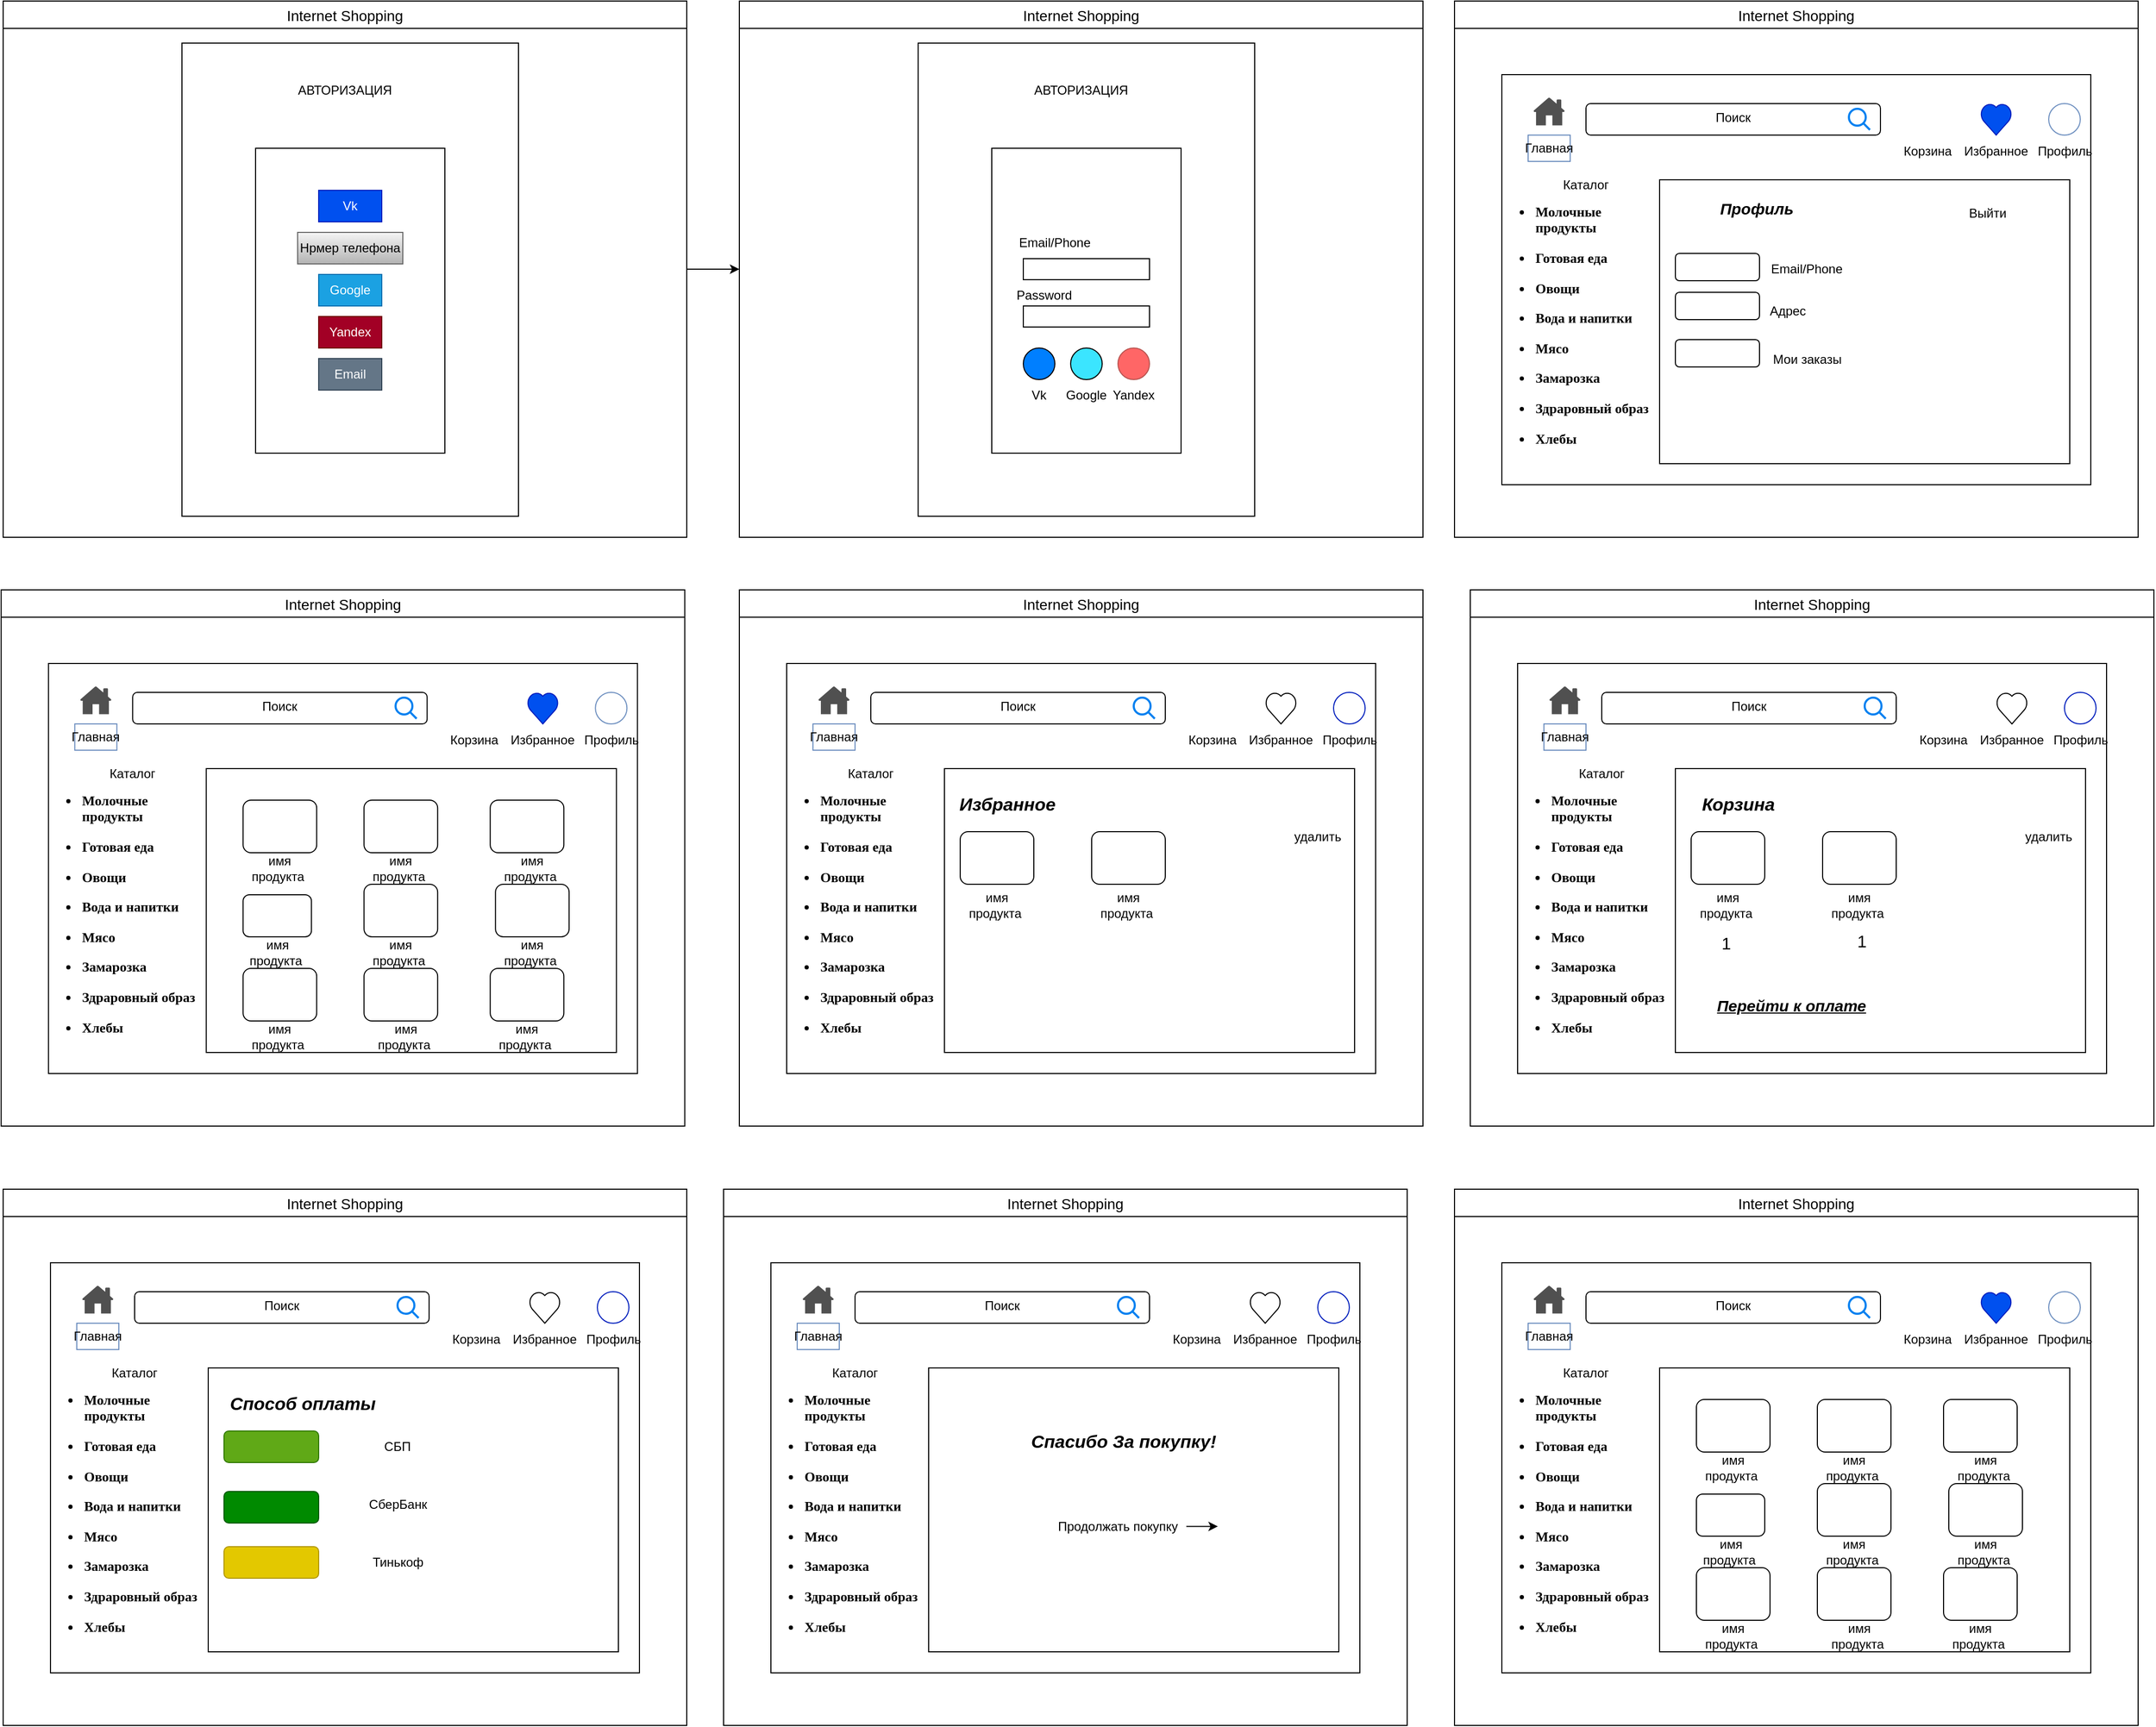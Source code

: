 <mxfile version="24.8.6">
  <diagram name="Page-1" id="UHpLLiExYBPQ78zIg1X-">
    <mxGraphModel dx="3500" dy="2060" grid="1" gridSize="10" guides="1" tooltips="1" connect="1" arrows="1" fold="1" page="1" pageScale="1" pageWidth="827" pageHeight="1169" math="0" shadow="0">
      <root>
        <mxCell id="0" />
        <mxCell id="1" parent="0" />
        <mxCell id="OEwbnkzeo_pts57FesmK-89" style="edgeStyle=orthogonalEdgeStyle;rounded=0;orthogonalLoop=1;jettySize=auto;html=1;entryX=0;entryY=0.5;entryDx=0;entryDy=0;" edge="1" parent="1" source="OEwbnkzeo_pts57FesmK-35" target="OEwbnkzeo_pts57FesmK-46">
          <mxGeometry relative="1" as="geometry" />
        </mxCell>
        <mxCell id="OEwbnkzeo_pts57FesmK-35" value="Internet Shopping" style="swimlane;fontStyle=0;childLayout=stackLayout;horizontal=1;startSize=26;horizontalStack=0;resizeParent=1;resizeParentMax=0;resizeLast=0;collapsible=1;marginBottom=0;align=center;fontSize=14;" vertex="1" parent="1">
          <mxGeometry x="90" y="640" width="650" height="510" as="geometry" />
        </mxCell>
        <mxCell id="OEwbnkzeo_pts57FesmK-36" value="" style="rounded=0;whiteSpace=wrap;html=1;" vertex="1" parent="1">
          <mxGeometry x="260" y="680" width="320" height="450" as="geometry" />
        </mxCell>
        <mxCell id="OEwbnkzeo_pts57FesmK-38" value="" style="rounded=0;whiteSpace=wrap;html=1;" vertex="1" parent="1">
          <mxGeometry x="330" y="780" width="180" height="290" as="geometry" />
        </mxCell>
        <mxCell id="OEwbnkzeo_pts57FesmK-40" value="Yandex" style="text;html=1;align=center;verticalAlign=middle;whiteSpace=wrap;rounded=0;fillColor=#a20025;fontColor=#ffffff;strokeColor=#6F0000;" vertex="1" parent="1">
          <mxGeometry x="390" y="940" width="60" height="30" as="geometry" />
        </mxCell>
        <mxCell id="OEwbnkzeo_pts57FesmK-41" value="Vk" style="text;html=1;align=center;verticalAlign=middle;whiteSpace=wrap;rounded=0;fillColor=#0050ef;fontColor=#ffffff;strokeColor=#001DBC;" vertex="1" parent="1">
          <mxGeometry x="390" y="820" width="60" height="30" as="geometry" />
        </mxCell>
        <mxCell id="OEwbnkzeo_pts57FesmK-42" value="Нрмер телефона" style="text;html=1;align=center;verticalAlign=middle;whiteSpace=wrap;rounded=0;fillColor=#f5f5f5;gradientColor=#b3b3b3;strokeColor=#666666;" vertex="1" parent="1">
          <mxGeometry x="370" y="860" width="100" height="30" as="geometry" />
        </mxCell>
        <mxCell id="OEwbnkzeo_pts57FesmK-43" value="Google" style="text;html=1;align=center;verticalAlign=middle;whiteSpace=wrap;rounded=0;fillColor=#1ba1e2;fontColor=#ffffff;strokeColor=#006EAF;" vertex="1" parent="1">
          <mxGeometry x="390" y="900" width="60" height="30" as="geometry" />
        </mxCell>
        <mxCell id="OEwbnkzeo_pts57FesmK-44" value="АВТОРИЗАЦИЯ" style="text;html=1;align=center;verticalAlign=middle;whiteSpace=wrap;rounded=0;" vertex="1" parent="1">
          <mxGeometry x="385" y="710" width="60" height="30" as="geometry" />
        </mxCell>
        <mxCell id="OEwbnkzeo_pts57FesmK-45" value="Email" style="text;html=1;align=center;verticalAlign=middle;whiteSpace=wrap;rounded=0;fillColor=#647687;fontColor=#ffffff;strokeColor=#314354;" vertex="1" parent="1">
          <mxGeometry x="390" y="980" width="60" height="30" as="geometry" />
        </mxCell>
        <mxCell id="OEwbnkzeo_pts57FesmK-46" value="Internet Shopping" style="swimlane;fontStyle=0;childLayout=stackLayout;horizontal=1;startSize=26;horizontalStack=0;resizeParent=1;resizeParentMax=0;resizeLast=0;collapsible=1;marginBottom=0;align=center;fontSize=14;" vertex="1" parent="1">
          <mxGeometry x="790" y="640" width="650" height="510" as="geometry" />
        </mxCell>
        <mxCell id="OEwbnkzeo_pts57FesmK-47" value="" style="rounded=0;whiteSpace=wrap;html=1;" vertex="1" parent="1">
          <mxGeometry x="960" y="680" width="320" height="450" as="geometry" />
        </mxCell>
        <mxCell id="OEwbnkzeo_pts57FesmK-48" value="" style="rounded=0;whiteSpace=wrap;html=1;" vertex="1" parent="1">
          <mxGeometry x="1030" y="780" width="180" height="290" as="geometry" />
        </mxCell>
        <mxCell id="OEwbnkzeo_pts57FesmK-53" value="АВТОРИЗАЦИЯ" style="text;html=1;align=center;verticalAlign=middle;whiteSpace=wrap;rounded=0;" vertex="1" parent="1">
          <mxGeometry x="1085" y="710" width="60" height="30" as="geometry" />
        </mxCell>
        <mxCell id="OEwbnkzeo_pts57FesmK-57" value="" style="rounded=0;whiteSpace=wrap;html=1;" vertex="1" parent="1">
          <mxGeometry x="1060" y="885" width="120" height="20" as="geometry" />
        </mxCell>
        <mxCell id="OEwbnkzeo_pts57FesmK-58" value="" style="rounded=0;whiteSpace=wrap;html=1;" vertex="1" parent="1">
          <mxGeometry x="1060" y="930" width="120" height="20" as="geometry" />
        </mxCell>
        <mxCell id="OEwbnkzeo_pts57FesmK-59" value="Email/Phone" style="text;html=1;align=center;verticalAlign=middle;whiteSpace=wrap;rounded=0;" vertex="1" parent="1">
          <mxGeometry x="1060" y="855" width="60" height="30" as="geometry" />
        </mxCell>
        <mxCell id="OEwbnkzeo_pts57FesmK-60" value="Password" style="text;html=1;align=center;verticalAlign=middle;whiteSpace=wrap;rounded=0;" vertex="1" parent="1">
          <mxGeometry x="1050" y="905" width="60" height="30" as="geometry" />
        </mxCell>
        <mxCell id="OEwbnkzeo_pts57FesmK-61" value="" style="ellipse;whiteSpace=wrap;html=1;aspect=fixed;fillColor=#007FFF;" vertex="1" parent="1">
          <mxGeometry x="1060" y="970" width="30" height="30" as="geometry" />
        </mxCell>
        <mxCell id="OEwbnkzeo_pts57FesmK-62" value="" style="ellipse;whiteSpace=wrap;html=1;aspect=fixed;fillColor=#3BE5FF;" vertex="1" parent="1">
          <mxGeometry x="1105" y="970" width="30" height="30" as="geometry" />
        </mxCell>
        <mxCell id="OEwbnkzeo_pts57FesmK-64" value="" style="ellipse;whiteSpace=wrap;html=1;aspect=fixed;fillColor=#FF6666;strokeColor=#b85450;" vertex="1" parent="1">
          <mxGeometry x="1150" y="970" width="30" height="30" as="geometry" />
        </mxCell>
        <mxCell id="OEwbnkzeo_pts57FesmK-65" value="Vk" style="text;html=1;align=center;verticalAlign=middle;whiteSpace=wrap;rounded=0;" vertex="1" parent="1">
          <mxGeometry x="1045" y="1000" width="60" height="30" as="geometry" />
        </mxCell>
        <mxCell id="OEwbnkzeo_pts57FesmK-66" value="Google" style="text;html=1;align=center;verticalAlign=middle;whiteSpace=wrap;rounded=0;" vertex="1" parent="1">
          <mxGeometry x="1090" y="1000" width="60" height="30" as="geometry" />
        </mxCell>
        <mxCell id="OEwbnkzeo_pts57FesmK-67" value="Yandex" style="text;html=1;align=center;verticalAlign=middle;whiteSpace=wrap;rounded=0;" vertex="1" parent="1">
          <mxGeometry x="1135" y="1000" width="60" height="30" as="geometry" />
        </mxCell>
        <mxCell id="OEwbnkzeo_pts57FesmK-68" value="Internet Shopping" style="swimlane;fontStyle=0;childLayout=stackLayout;horizontal=1;startSize=26;horizontalStack=0;resizeParent=1;resizeParentMax=0;resizeLast=0;collapsible=1;marginBottom=0;align=center;fontSize=14;" vertex="1" parent="1">
          <mxGeometry x="88.13" y="1200" width="650" height="510" as="geometry" />
        </mxCell>
        <mxCell id="OEwbnkzeo_pts57FesmK-69" value="" style="rounded=0;whiteSpace=wrap;html=1;" vertex="1" parent="1">
          <mxGeometry x="133.13" y="1270" width="560" height="390" as="geometry" />
        </mxCell>
        <mxCell id="OEwbnkzeo_pts57FesmK-74" value="" style="rounded=1;whiteSpace=wrap;html=1;" vertex="1" parent="1">
          <mxGeometry x="213.13" y="1297.5" width="280" height="30" as="geometry" />
        </mxCell>
        <mxCell id="OEwbnkzeo_pts57FesmK-78" value="Главная" style="text;html=1;align=center;verticalAlign=middle;whiteSpace=wrap;rounded=0;fillColor=none;strokeColor=#6c8ebf;" vertex="1" parent="1">
          <mxGeometry x="158.13" y="1327.5" width="40" height="25" as="geometry" />
        </mxCell>
        <mxCell id="OEwbnkzeo_pts57FesmK-79" value="Профиль" style="text;html=1;align=center;verticalAlign=middle;whiteSpace=wrap;rounded=0;" vertex="1" parent="1">
          <mxGeometry x="650.63" y="1337.5" width="35" height="10" as="geometry" />
        </mxCell>
        <mxCell id="OEwbnkzeo_pts57FesmK-80" value="Избранное" style="text;html=1;align=center;verticalAlign=middle;whiteSpace=wrap;rounded=0;" vertex="1" parent="1">
          <mxGeometry x="573.13" y="1327.5" width="60" height="30" as="geometry" />
        </mxCell>
        <mxCell id="OEwbnkzeo_pts57FesmK-81" value="Корзина" style="text;html=1;align=center;verticalAlign=middle;whiteSpace=wrap;rounded=0;" vertex="1" parent="1">
          <mxGeometry x="508.13" y="1327.5" width="60" height="30" as="geometry" />
        </mxCell>
        <mxCell id="OEwbnkzeo_pts57FesmK-82" value="Поиск" style="text;html=1;align=center;verticalAlign=middle;whiteSpace=wrap;rounded=0;" vertex="1" parent="1">
          <mxGeometry x="213.13" y="1303.25" width="280" height="15" as="geometry" />
        </mxCell>
        <mxCell id="OEwbnkzeo_pts57FesmK-91" value="" style="ellipse;whiteSpace=wrap;html=1;aspect=fixed;fillColor=none;strokeColor=#6c8ebf;" vertex="1" parent="1">
          <mxGeometry x="653.13" y="1297.5" width="30" height="30" as="geometry" />
        </mxCell>
        <mxCell id="OEwbnkzeo_pts57FesmK-93" value="" style="verticalLabelPosition=bottom;verticalAlign=top;html=1;shape=mxgraph.basic.heart;fillColor=#0050ef;strokeColor=#001DBC;fontColor=#ffffff;" vertex="1" parent="1">
          <mxGeometry x="588.13" y="1297.5" width="30" height="30" as="geometry" />
        </mxCell>
        <mxCell id="OEwbnkzeo_pts57FesmK-94" value="" style="html=1;verticalLabelPosition=bottom;align=center;labelBackgroundColor=#ffffff;verticalAlign=top;strokeWidth=2;strokeColor=#0080F0;shadow=0;dashed=0;shape=mxgraph.ios7.icons.looking_glass;" vertex="1" parent="1">
          <mxGeometry x="463.13" y="1302.5" width="20" height="20" as="geometry" />
        </mxCell>
        <mxCell id="OEwbnkzeo_pts57FesmK-95" value="" style="sketch=0;pointerEvents=1;shadow=0;dashed=0;html=1;strokeColor=none;fillColor=#505050;labelPosition=center;verticalLabelPosition=bottom;verticalAlign=top;outlineConnect=0;align=center;shape=mxgraph.office.concepts.home;" vertex="1" parent="1">
          <mxGeometry x="163.13" y="1291.75" width="30" height="26.5" as="geometry" />
        </mxCell>
        <mxCell id="OEwbnkzeo_pts57FesmK-96" value="" style="shape=image;html=1;verticalAlign=top;verticalLabelPosition=bottom;labelBackgroundColor=#ffffff;imageAspect=0;aspect=fixed;image=https://cdn0.iconfinder.com/data/icons/business-collection-2027/60/basket-2-128.png" vertex="1" parent="1">
          <mxGeometry x="523.13" y="1295.75" width="30" height="30" as="geometry" />
        </mxCell>
        <mxCell id="OEwbnkzeo_pts57FesmK-97" value="" style="shape=image;html=1;verticalAlign=top;verticalLabelPosition=bottom;labelBackgroundColor=#ffffff;imageAspect=0;aspect=fixed;image=https://cdn2.iconfinder.com/data/icons/boxicons-solid-vol-1/24/bxs-category-alt-128.png" vertex="1" parent="1">
          <mxGeometry x="153.13" y="1360" width="30" height="30" as="geometry" />
        </mxCell>
        <mxCell id="OEwbnkzeo_pts57FesmK-98" value="Каталог" style="text;html=1;align=center;verticalAlign=middle;whiteSpace=wrap;rounded=0;" vertex="1" parent="1">
          <mxGeometry x="183.13" y="1360" width="60" height="30" as="geometry" />
        </mxCell>
        <mxCell id="OEwbnkzeo_pts57FesmK-99" value="&lt;h2&gt;&lt;/h2&gt;&lt;h5&gt;&lt;/h5&gt;&lt;h6 style=&quot;font-size: 13px;&quot;&gt;&lt;p style=&quot;&quot;&gt;&lt;/p&gt;&lt;ul&gt;&lt;li&gt;&lt;font style=&quot;font-size: 13px;&quot; face=&quot;Garamond&quot;&gt;Молочные продукты&lt;/font&gt;&lt;/li&gt;&lt;/ul&gt;&lt;ul&gt;&lt;li&gt;&lt;font style=&quot;font-size: 13px;&quot; face=&quot;Garamond&quot;&gt;Готовая еда&lt;/font&gt;&lt;/li&gt;&lt;/ul&gt;&lt;ul&gt;&lt;li&gt;&lt;font style=&quot;font-size: 13px;&quot; face=&quot;Garamond&quot;&gt;Овощи&lt;/font&gt;&lt;/li&gt;&lt;/ul&gt;&lt;ul&gt;&lt;li&gt;&lt;font style=&quot;font-size: 13px;&quot; face=&quot;Garamond&quot;&gt;Вода и напитки&lt;/font&gt;&lt;/li&gt;&lt;/ul&gt;&lt;ul&gt;&lt;li&gt;&lt;font style=&quot;font-size: 13px;&quot; face=&quot;Garamond&quot;&gt;Мясо&lt;/font&gt;&lt;/li&gt;&lt;/ul&gt;&lt;ul&gt;&lt;li&gt;&lt;font style=&quot;font-size: 13px;&quot; face=&quot;Garamond&quot;&gt;Замарозка&lt;/font&gt;&lt;/li&gt;&lt;/ul&gt;&lt;ul&gt;&lt;li&gt;&lt;font style=&quot;font-size: 13px;&quot; face=&quot;Garamond&quot;&gt;Здраровный образ&lt;/font&gt;&lt;/li&gt;&lt;/ul&gt;&lt;ul&gt;&lt;li&gt;&lt;font style=&quot;font-size: 13px;&quot; face=&quot;Garamond&quot;&gt;Хлебы&lt;/font&gt;&lt;/li&gt;&lt;/ul&gt;&lt;p&gt;&lt;/p&gt;&lt;/h6&gt;" style="text;strokeColor=none;fillColor=none;html=1;whiteSpace=wrap;verticalAlign=middle;overflow=hidden;" vertex="1" parent="1">
          <mxGeometry x="123.13" y="1360" width="160" height="280" as="geometry" />
        </mxCell>
        <mxCell id="OEwbnkzeo_pts57FesmK-100" value="" style="rounded=0;whiteSpace=wrap;html=1;" vertex="1" parent="1">
          <mxGeometry x="283.13" y="1370" width="390" height="270" as="geometry" />
        </mxCell>
        <mxCell id="OEwbnkzeo_pts57FesmK-102" value="" style="rounded=1;whiteSpace=wrap;html=1;" vertex="1" parent="1">
          <mxGeometry x="318.13" y="1400" width="70" height="50" as="geometry" />
        </mxCell>
        <mxCell id="OEwbnkzeo_pts57FesmK-103" value="" style="rounded=1;whiteSpace=wrap;html=1;" vertex="1" parent="1">
          <mxGeometry x="318.13" y="1490" width="65" height="40" as="geometry" />
        </mxCell>
        <mxCell id="OEwbnkzeo_pts57FesmK-104" value="" style="rounded=1;whiteSpace=wrap;html=1;" vertex="1" parent="1">
          <mxGeometry x="558.13" y="1480" width="70" height="50" as="geometry" />
        </mxCell>
        <mxCell id="OEwbnkzeo_pts57FesmK-105" value="" style="rounded=1;whiteSpace=wrap;html=1;" vertex="1" parent="1">
          <mxGeometry x="433.13" y="1560" width="70" height="50" as="geometry" />
        </mxCell>
        <mxCell id="OEwbnkzeo_pts57FesmK-106" value="" style="rounded=1;whiteSpace=wrap;html=1;" vertex="1" parent="1">
          <mxGeometry x="433.13" y="1480" width="70" height="50" as="geometry" />
        </mxCell>
        <mxCell id="OEwbnkzeo_pts57FesmK-107" value="" style="rounded=1;whiteSpace=wrap;html=1;" vertex="1" parent="1">
          <mxGeometry x="553.13" y="1400" width="70" height="50" as="geometry" />
        </mxCell>
        <mxCell id="OEwbnkzeo_pts57FesmK-108" value="" style="rounded=1;whiteSpace=wrap;html=1;" vertex="1" parent="1">
          <mxGeometry x="433.13" y="1400" width="70" height="50" as="geometry" />
        </mxCell>
        <mxCell id="OEwbnkzeo_pts57FesmK-110" value="" style="rounded=1;whiteSpace=wrap;html=1;" vertex="1" parent="1">
          <mxGeometry x="318.13" y="1560" width="70" height="50" as="geometry" />
        </mxCell>
        <mxCell id="OEwbnkzeo_pts57FesmK-111" value="" style="rounded=1;whiteSpace=wrap;html=1;" vertex="1" parent="1">
          <mxGeometry x="553.13" y="1560" width="70" height="50" as="geometry" />
        </mxCell>
        <mxCell id="OEwbnkzeo_pts57FesmK-112" value="имя п&lt;span style=&quot;background-color: initial;&quot;&gt;родукта&amp;nbsp;&lt;/span&gt;" style="text;html=1;align=center;verticalAlign=middle;whiteSpace=wrap;rounded=0;" vertex="1" parent="1">
          <mxGeometry x="323.13" y="1450" width="60" height="30" as="geometry" />
        </mxCell>
        <mxCell id="OEwbnkzeo_pts57FesmK-113" value="имя п&lt;span style=&quot;background-color: initial;&quot;&gt;родукта&amp;nbsp;&lt;/span&gt;" style="text;html=1;align=center;verticalAlign=middle;whiteSpace=wrap;rounded=0;" vertex="1" parent="1">
          <mxGeometry x="558.13" y="1610" width="60" height="30" as="geometry" />
        </mxCell>
        <mxCell id="OEwbnkzeo_pts57FesmK-114" value="имя п&lt;span style=&quot;background-color: initial;&quot;&gt;родукта&amp;nbsp;&lt;/span&gt;" style="text;html=1;align=center;verticalAlign=middle;whiteSpace=wrap;rounded=0;" vertex="1" parent="1">
          <mxGeometry x="443.13" y="1610" width="60" height="30" as="geometry" />
        </mxCell>
        <mxCell id="OEwbnkzeo_pts57FesmK-115" value="имя п&lt;span style=&quot;background-color: initial;&quot;&gt;родукта&amp;nbsp;&lt;/span&gt;" style="text;html=1;align=center;verticalAlign=middle;whiteSpace=wrap;rounded=0;" vertex="1" parent="1">
          <mxGeometry x="320.63" y="1530" width="60" height="30" as="geometry" />
        </mxCell>
        <mxCell id="OEwbnkzeo_pts57FesmK-116" value="имя п&lt;span style=&quot;background-color: initial;&quot;&gt;родукта&amp;nbsp;&lt;/span&gt;" style="text;html=1;align=center;verticalAlign=middle;whiteSpace=wrap;rounded=0;" vertex="1" parent="1">
          <mxGeometry x="563.13" y="1530" width="60" height="30" as="geometry" />
        </mxCell>
        <mxCell id="OEwbnkzeo_pts57FesmK-117" value="имя п&lt;span style=&quot;background-color: initial;&quot;&gt;родукта&amp;nbsp;&lt;/span&gt;" style="text;html=1;align=center;verticalAlign=middle;whiteSpace=wrap;rounded=0;" vertex="1" parent="1">
          <mxGeometry x="438.13" y="1530" width="60" height="30" as="geometry" />
        </mxCell>
        <mxCell id="OEwbnkzeo_pts57FesmK-118" value="имя п&lt;span style=&quot;background-color: initial;&quot;&gt;родукта&amp;nbsp;&lt;/span&gt;" style="text;html=1;align=center;verticalAlign=middle;whiteSpace=wrap;rounded=0;" vertex="1" parent="1">
          <mxGeometry x="563.13" y="1450" width="60" height="30" as="geometry" />
        </mxCell>
        <mxCell id="OEwbnkzeo_pts57FesmK-119" value="имя п&lt;span style=&quot;background-color: initial;&quot;&gt;родукта&amp;nbsp;&lt;/span&gt;" style="text;html=1;align=center;verticalAlign=middle;whiteSpace=wrap;rounded=0;" vertex="1" parent="1">
          <mxGeometry x="438.13" y="1450" width="60" height="30" as="geometry" />
        </mxCell>
        <mxCell id="OEwbnkzeo_pts57FesmK-120" value="имя п&lt;span style=&quot;background-color: initial;&quot;&gt;родукта&amp;nbsp;&lt;/span&gt;" style="text;html=1;align=center;verticalAlign=middle;whiteSpace=wrap;rounded=0;" vertex="1" parent="1">
          <mxGeometry x="323.13" y="1610" width="60" height="30" as="geometry" />
        </mxCell>
        <mxCell id="OEwbnkzeo_pts57FesmK-121" value="Internet Shopping" style="swimlane;fontStyle=0;childLayout=stackLayout;horizontal=1;startSize=26;horizontalStack=0;resizeParent=1;resizeParentMax=0;resizeLast=0;collapsible=1;marginBottom=0;align=center;fontSize=14;" vertex="1" parent="1">
          <mxGeometry x="790" y="1200" width="650" height="510" as="geometry" />
        </mxCell>
        <mxCell id="OEwbnkzeo_pts57FesmK-122" value="" style="rounded=0;whiteSpace=wrap;html=1;" vertex="1" parent="1">
          <mxGeometry x="835" y="1270" width="560" height="390" as="geometry" />
        </mxCell>
        <mxCell id="OEwbnkzeo_pts57FesmK-123" value="" style="rounded=1;whiteSpace=wrap;html=1;" vertex="1" parent="1">
          <mxGeometry x="915" y="1297.5" width="280" height="30" as="geometry" />
        </mxCell>
        <mxCell id="OEwbnkzeo_pts57FesmK-124" value="Главная" style="text;html=1;align=center;verticalAlign=middle;whiteSpace=wrap;rounded=0;fillColor=none;strokeColor=#6c8ebf;" vertex="1" parent="1">
          <mxGeometry x="860" y="1327.5" width="40" height="25" as="geometry" />
        </mxCell>
        <mxCell id="OEwbnkzeo_pts57FesmK-125" value="Профиль" style="text;html=1;align=center;verticalAlign=middle;whiteSpace=wrap;rounded=0;" vertex="1" parent="1">
          <mxGeometry x="1352.5" y="1337.5" width="35" height="10" as="geometry" />
        </mxCell>
        <mxCell id="OEwbnkzeo_pts57FesmK-126" value="Избранное" style="text;html=1;align=center;verticalAlign=middle;whiteSpace=wrap;rounded=0;" vertex="1" parent="1">
          <mxGeometry x="1275" y="1327.5" width="60" height="30" as="geometry" />
        </mxCell>
        <mxCell id="OEwbnkzeo_pts57FesmK-127" value="Корзина" style="text;html=1;align=center;verticalAlign=middle;whiteSpace=wrap;rounded=0;" vertex="1" parent="1">
          <mxGeometry x="1210" y="1327.5" width="60" height="30" as="geometry" />
        </mxCell>
        <mxCell id="OEwbnkzeo_pts57FesmK-128" value="Поиск" style="text;html=1;align=center;verticalAlign=middle;whiteSpace=wrap;rounded=0;" vertex="1" parent="1">
          <mxGeometry x="915" y="1303.25" width="280" height="15" as="geometry" />
        </mxCell>
        <mxCell id="OEwbnkzeo_pts57FesmK-129" value="" style="ellipse;whiteSpace=wrap;html=1;aspect=fixed;fillColor=default;strokeColor=#001DBC;fontColor=#ffffff;" vertex="1" parent="1">
          <mxGeometry x="1355" y="1297.5" width="30" height="30" as="geometry" />
        </mxCell>
        <mxCell id="OEwbnkzeo_pts57FesmK-130" value="" style="verticalLabelPosition=bottom;verticalAlign=top;html=1;shape=mxgraph.basic.heart" vertex="1" parent="1">
          <mxGeometry x="1290" y="1297.5" width="30" height="30" as="geometry" />
        </mxCell>
        <mxCell id="OEwbnkzeo_pts57FesmK-131" value="" style="html=1;verticalLabelPosition=bottom;align=center;labelBackgroundColor=#ffffff;verticalAlign=top;strokeWidth=2;strokeColor=#0080F0;shadow=0;dashed=0;shape=mxgraph.ios7.icons.looking_glass;" vertex="1" parent="1">
          <mxGeometry x="1165" y="1302.5" width="20" height="20" as="geometry" />
        </mxCell>
        <mxCell id="OEwbnkzeo_pts57FesmK-132" value="" style="sketch=0;pointerEvents=1;shadow=0;dashed=0;html=1;strokeColor=none;fillColor=#505050;labelPosition=center;verticalLabelPosition=bottom;verticalAlign=top;outlineConnect=0;align=center;shape=mxgraph.office.concepts.home;" vertex="1" parent="1">
          <mxGeometry x="865" y="1291.75" width="30" height="26.5" as="geometry" />
        </mxCell>
        <mxCell id="OEwbnkzeo_pts57FesmK-133" value="" style="shape=image;html=1;verticalAlign=top;verticalLabelPosition=bottom;labelBackgroundColor=#ffffff;imageAspect=0;aspect=fixed;image=https://cdn0.iconfinder.com/data/icons/business-collection-2027/60/basket-2-128.png" vertex="1" parent="1">
          <mxGeometry x="1225" y="1295.75" width="30" height="30" as="geometry" />
        </mxCell>
        <mxCell id="OEwbnkzeo_pts57FesmK-134" value="" style="shape=image;html=1;verticalAlign=top;verticalLabelPosition=bottom;labelBackgroundColor=#ffffff;imageAspect=0;aspect=fixed;image=https://cdn2.iconfinder.com/data/icons/boxicons-solid-vol-1/24/bxs-category-alt-128.png" vertex="1" parent="1">
          <mxGeometry x="855" y="1360" width="30" height="30" as="geometry" />
        </mxCell>
        <mxCell id="OEwbnkzeo_pts57FesmK-135" value="Каталог" style="text;html=1;align=center;verticalAlign=middle;whiteSpace=wrap;rounded=0;" vertex="1" parent="1">
          <mxGeometry x="885" y="1360" width="60" height="30" as="geometry" />
        </mxCell>
        <mxCell id="OEwbnkzeo_pts57FesmK-136" value="&lt;h2&gt;&lt;/h2&gt;&lt;h5&gt;&lt;/h5&gt;&lt;h6 style=&quot;font-size: 13px;&quot;&gt;&lt;p style=&quot;&quot;&gt;&lt;/p&gt;&lt;ul&gt;&lt;li&gt;&lt;font style=&quot;font-size: 13px;&quot; face=&quot;Garamond&quot;&gt;Молочные продукты&lt;/font&gt;&lt;/li&gt;&lt;/ul&gt;&lt;ul&gt;&lt;li&gt;&lt;font style=&quot;font-size: 13px;&quot; face=&quot;Garamond&quot;&gt;Готовая еда&lt;/font&gt;&lt;/li&gt;&lt;/ul&gt;&lt;ul&gt;&lt;li&gt;&lt;font style=&quot;font-size: 13px;&quot; face=&quot;Garamond&quot;&gt;Овощи&lt;/font&gt;&lt;/li&gt;&lt;/ul&gt;&lt;ul&gt;&lt;li&gt;&lt;font style=&quot;font-size: 13px;&quot; face=&quot;Garamond&quot;&gt;Вода и напитки&lt;/font&gt;&lt;/li&gt;&lt;/ul&gt;&lt;ul&gt;&lt;li&gt;&lt;font style=&quot;font-size: 13px;&quot; face=&quot;Garamond&quot;&gt;Мясо&lt;/font&gt;&lt;/li&gt;&lt;/ul&gt;&lt;ul&gt;&lt;li&gt;&lt;font style=&quot;font-size: 13px;&quot; face=&quot;Garamond&quot;&gt;Замарозка&lt;/font&gt;&lt;/li&gt;&lt;/ul&gt;&lt;ul&gt;&lt;li&gt;&lt;font style=&quot;font-size: 13px;&quot; face=&quot;Garamond&quot;&gt;Здраровный образ&lt;/font&gt;&lt;/li&gt;&lt;/ul&gt;&lt;ul&gt;&lt;li&gt;&lt;font style=&quot;font-size: 13px;&quot; face=&quot;Garamond&quot;&gt;Хлебы&lt;/font&gt;&lt;/li&gt;&lt;/ul&gt;&lt;p&gt;&lt;/p&gt;&lt;/h6&gt;" style="text;strokeColor=none;fillColor=none;html=1;whiteSpace=wrap;verticalAlign=middle;overflow=hidden;" vertex="1" parent="1">
          <mxGeometry x="825" y="1360" width="160" height="280" as="geometry" />
        </mxCell>
        <mxCell id="OEwbnkzeo_pts57FesmK-137" value="" style="rounded=0;whiteSpace=wrap;html=1;" vertex="1" parent="1">
          <mxGeometry x="985" y="1370" width="390" height="270" as="geometry" />
        </mxCell>
        <mxCell id="OEwbnkzeo_pts57FesmK-158" value="&lt;font style=&quot;font-size: 17px; background-color: rgb(255, 255, 255);&quot;&gt;&lt;b&gt;&lt;i&gt;Избранное&lt;/i&gt;&lt;/b&gt;&lt;/font&gt;" style="text;html=1;align=center;verticalAlign=middle;whiteSpace=wrap;rounded=0;" vertex="1" parent="1">
          <mxGeometry x="1000" y="1390" width="90" height="30" as="geometry" />
        </mxCell>
        <mxCell id="OEwbnkzeo_pts57FesmK-159" value="" style="rounded=1;whiteSpace=wrap;html=1;" vertex="1" parent="1">
          <mxGeometry x="1000" y="1430" width="70" height="50" as="geometry" />
        </mxCell>
        <mxCell id="OEwbnkzeo_pts57FesmK-160" value="имя п&lt;span style=&quot;background-color: initial;&quot;&gt;родукта&amp;nbsp;&lt;/span&gt;" style="text;html=1;align=center;verticalAlign=middle;whiteSpace=wrap;rounded=0;" vertex="1" parent="1">
          <mxGeometry x="1005" y="1485" width="60" height="30" as="geometry" />
        </mxCell>
        <mxCell id="OEwbnkzeo_pts57FesmK-161" value="" style="rounded=1;whiteSpace=wrap;html=1;" vertex="1" parent="1">
          <mxGeometry x="1125" y="1430" width="70" height="50" as="geometry" />
        </mxCell>
        <mxCell id="OEwbnkzeo_pts57FesmK-162" value="имя п&lt;span style=&quot;background-color: initial;&quot;&gt;родукта&amp;nbsp;&lt;/span&gt;" style="text;html=1;align=center;verticalAlign=middle;whiteSpace=wrap;rounded=0;" vertex="1" parent="1">
          <mxGeometry x="1130" y="1485" width="60" height="30" as="geometry" />
        </mxCell>
        <mxCell id="OEwbnkzeo_pts57FesmK-163" value="Internet Shopping" style="swimlane;fontStyle=0;childLayout=stackLayout;horizontal=1;startSize=26;horizontalStack=0;resizeParent=1;resizeParentMax=0;resizeLast=0;collapsible=1;marginBottom=0;align=center;fontSize=14;" vertex="1" parent="1">
          <mxGeometry x="1485" y="1200" width="650" height="510" as="geometry" />
        </mxCell>
        <mxCell id="OEwbnkzeo_pts57FesmK-164" value="" style="rounded=0;whiteSpace=wrap;html=1;" vertex="1" parent="1">
          <mxGeometry x="1530" y="1270" width="560" height="390" as="geometry" />
        </mxCell>
        <mxCell id="OEwbnkzeo_pts57FesmK-165" value="" style="rounded=1;whiteSpace=wrap;html=1;" vertex="1" parent="1">
          <mxGeometry x="1610" y="1297.5" width="280" height="30" as="geometry" />
        </mxCell>
        <mxCell id="OEwbnkzeo_pts57FesmK-166" value="Главная" style="text;html=1;align=center;verticalAlign=middle;whiteSpace=wrap;rounded=0;fillColor=none;strokeColor=#6c8ebf;" vertex="1" parent="1">
          <mxGeometry x="1555" y="1327.5" width="40" height="25" as="geometry" />
        </mxCell>
        <mxCell id="OEwbnkzeo_pts57FesmK-167" value="Профиль" style="text;html=1;align=center;verticalAlign=middle;whiteSpace=wrap;rounded=0;" vertex="1" parent="1">
          <mxGeometry x="2047.5" y="1337.5" width="35" height="10" as="geometry" />
        </mxCell>
        <mxCell id="OEwbnkzeo_pts57FesmK-168" value="Избранное" style="text;html=1;align=center;verticalAlign=middle;whiteSpace=wrap;rounded=0;" vertex="1" parent="1">
          <mxGeometry x="1970" y="1327.5" width="60" height="30" as="geometry" />
        </mxCell>
        <mxCell id="OEwbnkzeo_pts57FesmK-169" value="Корзина" style="text;html=1;align=center;verticalAlign=middle;whiteSpace=wrap;rounded=0;" vertex="1" parent="1">
          <mxGeometry x="1905" y="1327.5" width="60" height="30" as="geometry" />
        </mxCell>
        <mxCell id="OEwbnkzeo_pts57FesmK-170" value="Поиск" style="text;html=1;align=center;verticalAlign=middle;whiteSpace=wrap;rounded=0;" vertex="1" parent="1">
          <mxGeometry x="1610" y="1303.25" width="280" height="15" as="geometry" />
        </mxCell>
        <mxCell id="OEwbnkzeo_pts57FesmK-171" value="" style="ellipse;whiteSpace=wrap;html=1;aspect=fixed;fillColor=default;strokeColor=#001DBC;fontColor=#ffffff;" vertex="1" parent="1">
          <mxGeometry x="2050" y="1297.5" width="30" height="30" as="geometry" />
        </mxCell>
        <mxCell id="OEwbnkzeo_pts57FesmK-172" value="" style="verticalLabelPosition=bottom;verticalAlign=top;html=1;shape=mxgraph.basic.heart" vertex="1" parent="1">
          <mxGeometry x="1985" y="1297.5" width="30" height="30" as="geometry" />
        </mxCell>
        <mxCell id="OEwbnkzeo_pts57FesmK-173" value="" style="html=1;verticalLabelPosition=bottom;align=center;labelBackgroundColor=#ffffff;verticalAlign=top;strokeWidth=2;strokeColor=#0080F0;shadow=0;dashed=0;shape=mxgraph.ios7.icons.looking_glass;" vertex="1" parent="1">
          <mxGeometry x="1860" y="1302.5" width="20" height="20" as="geometry" />
        </mxCell>
        <mxCell id="OEwbnkzeo_pts57FesmK-174" value="" style="sketch=0;pointerEvents=1;shadow=0;dashed=0;html=1;strokeColor=none;fillColor=#505050;labelPosition=center;verticalLabelPosition=bottom;verticalAlign=top;outlineConnect=0;align=center;shape=mxgraph.office.concepts.home;" vertex="1" parent="1">
          <mxGeometry x="1560" y="1291.75" width="30" height="26.5" as="geometry" />
        </mxCell>
        <mxCell id="OEwbnkzeo_pts57FesmK-175" value="" style="shape=image;html=1;verticalAlign=top;verticalLabelPosition=bottom;labelBackgroundColor=#ffffff;imageAspect=0;aspect=fixed;image=https://cdn0.iconfinder.com/data/icons/business-collection-2027/60/basket-2-128.png" vertex="1" parent="1">
          <mxGeometry x="1920" y="1295.75" width="30" height="30" as="geometry" />
        </mxCell>
        <mxCell id="OEwbnkzeo_pts57FesmK-176" value="" style="shape=image;html=1;verticalAlign=top;verticalLabelPosition=bottom;labelBackgroundColor=#ffffff;imageAspect=0;aspect=fixed;image=https://cdn2.iconfinder.com/data/icons/boxicons-solid-vol-1/24/bxs-category-alt-128.png" vertex="1" parent="1">
          <mxGeometry x="1550" y="1360" width="30" height="30" as="geometry" />
        </mxCell>
        <mxCell id="OEwbnkzeo_pts57FesmK-177" value="Каталог" style="text;html=1;align=center;verticalAlign=middle;whiteSpace=wrap;rounded=0;" vertex="1" parent="1">
          <mxGeometry x="1580" y="1360" width="60" height="30" as="geometry" />
        </mxCell>
        <mxCell id="OEwbnkzeo_pts57FesmK-178" value="&lt;h2&gt;&lt;/h2&gt;&lt;h5&gt;&lt;/h5&gt;&lt;h6 style=&quot;font-size: 13px;&quot;&gt;&lt;p style=&quot;&quot;&gt;&lt;/p&gt;&lt;ul&gt;&lt;li&gt;&lt;font style=&quot;font-size: 13px;&quot; face=&quot;Garamond&quot;&gt;Молочные продукты&lt;/font&gt;&lt;/li&gt;&lt;/ul&gt;&lt;ul&gt;&lt;li&gt;&lt;font style=&quot;font-size: 13px;&quot; face=&quot;Garamond&quot;&gt;Готовая еда&lt;/font&gt;&lt;/li&gt;&lt;/ul&gt;&lt;ul&gt;&lt;li&gt;&lt;font style=&quot;font-size: 13px;&quot; face=&quot;Garamond&quot;&gt;Овощи&lt;/font&gt;&lt;/li&gt;&lt;/ul&gt;&lt;ul&gt;&lt;li&gt;&lt;font style=&quot;font-size: 13px;&quot; face=&quot;Garamond&quot;&gt;Вода и напитки&lt;/font&gt;&lt;/li&gt;&lt;/ul&gt;&lt;ul&gt;&lt;li&gt;&lt;font style=&quot;font-size: 13px;&quot; face=&quot;Garamond&quot;&gt;Мясо&lt;/font&gt;&lt;/li&gt;&lt;/ul&gt;&lt;ul&gt;&lt;li&gt;&lt;font style=&quot;font-size: 13px;&quot; face=&quot;Garamond&quot;&gt;Замарозка&lt;/font&gt;&lt;/li&gt;&lt;/ul&gt;&lt;ul&gt;&lt;li&gt;&lt;font style=&quot;font-size: 13px;&quot; face=&quot;Garamond&quot;&gt;Здраровный образ&lt;/font&gt;&lt;/li&gt;&lt;/ul&gt;&lt;ul&gt;&lt;li&gt;&lt;font style=&quot;font-size: 13px;&quot; face=&quot;Garamond&quot;&gt;Хлебы&lt;/font&gt;&lt;/li&gt;&lt;/ul&gt;&lt;p&gt;&lt;/p&gt;&lt;/h6&gt;" style="text;strokeColor=none;fillColor=none;html=1;whiteSpace=wrap;verticalAlign=middle;overflow=hidden;" vertex="1" parent="1">
          <mxGeometry x="1520" y="1360" width="160" height="280" as="geometry" />
        </mxCell>
        <mxCell id="OEwbnkzeo_pts57FesmK-179" value="" style="rounded=0;whiteSpace=wrap;html=1;" vertex="1" parent="1">
          <mxGeometry x="1680" y="1370" width="390" height="270" as="geometry" />
        </mxCell>
        <mxCell id="OEwbnkzeo_pts57FesmK-180" value="&lt;font style=&quot;font-size: 17px;&quot;&gt;&lt;b&gt;&lt;i&gt;Корзина&lt;/i&gt;&lt;/b&gt;&lt;/font&gt;" style="text;html=1;align=center;verticalAlign=middle;whiteSpace=wrap;rounded=0;" vertex="1" parent="1">
          <mxGeometry x="1695" y="1390" width="90" height="30" as="geometry" />
        </mxCell>
        <mxCell id="OEwbnkzeo_pts57FesmK-181" value="" style="rounded=1;whiteSpace=wrap;html=1;" vertex="1" parent="1">
          <mxGeometry x="1695" y="1430" width="70" height="50" as="geometry" />
        </mxCell>
        <mxCell id="OEwbnkzeo_pts57FesmK-182" value="имя п&lt;span style=&quot;background-color: initial;&quot;&gt;родукта&amp;nbsp;&lt;/span&gt;" style="text;html=1;align=center;verticalAlign=middle;whiteSpace=wrap;rounded=0;" vertex="1" parent="1">
          <mxGeometry x="1700" y="1485" width="60" height="30" as="geometry" />
        </mxCell>
        <mxCell id="OEwbnkzeo_pts57FesmK-183" value="" style="rounded=1;whiteSpace=wrap;html=1;" vertex="1" parent="1">
          <mxGeometry x="1820" y="1430" width="70" height="50" as="geometry" />
        </mxCell>
        <mxCell id="OEwbnkzeo_pts57FesmK-184" value="имя п&lt;span style=&quot;background-color: initial;&quot;&gt;родукта&amp;nbsp;&lt;/span&gt;" style="text;html=1;align=center;verticalAlign=middle;whiteSpace=wrap;rounded=0;" vertex="1" parent="1">
          <mxGeometry x="1825" y="1485" width="60" height="30" as="geometry" />
        </mxCell>
        <mxCell id="OEwbnkzeo_pts57FesmK-185" value="" style="shape=image;html=1;verticalAlign=top;verticalLabelPosition=bottom;labelBackgroundColor=#ffffff;imageAspect=0;aspect=fixed;image=https://cdn3.iconfinder.com/data/icons/user-interface-169/32/trash-128.png" vertex="1" parent="1">
          <mxGeometry x="2020" y="1390" width="30" height="30" as="geometry" />
        </mxCell>
        <mxCell id="OEwbnkzeo_pts57FesmK-186" value="удалить" style="text;html=1;align=center;verticalAlign=middle;whiteSpace=wrap;rounded=0;" vertex="1" parent="1">
          <mxGeometry x="2005" y="1420" width="60" height="30" as="geometry" />
        </mxCell>
        <mxCell id="OEwbnkzeo_pts57FesmK-187" value="" style="shape=image;html=1;verticalAlign=top;verticalLabelPosition=bottom;labelBackgroundColor=#ffffff;imageAspect=0;aspect=fixed;image=https://cdn3.iconfinder.com/data/icons/user-interface-169/32/trash-128.png" vertex="1" parent="1">
          <mxGeometry x="1325" y="1390" width="30" height="30" as="geometry" />
        </mxCell>
        <mxCell id="OEwbnkzeo_pts57FesmK-188" value="удалить" style="text;html=1;align=center;verticalAlign=middle;whiteSpace=wrap;rounded=0;" vertex="1" parent="1">
          <mxGeometry x="1310" y="1420" width="60" height="30" as="geometry" />
        </mxCell>
        <mxCell id="OEwbnkzeo_pts57FesmK-192" value="" style="shape=image;html=1;verticalAlign=top;verticalLabelPosition=bottom;labelBackgroundColor=#ffffff;imageAspect=0;aspect=fixed;image=https://cdn4.iconfinder.com/data/icons/ionicons/512/icon-plus-round-128.png" vertex="1" parent="1">
          <mxGeometry x="1870" y="1517.5" width="32.5" height="32.5" as="geometry" />
        </mxCell>
        <mxCell id="OEwbnkzeo_pts57FesmK-193" value="&lt;font style=&quot;font-size: 16px;&quot;&gt;1&lt;/font&gt;" style="text;html=1;align=center;verticalAlign=middle;whiteSpace=wrap;rounded=0;" vertex="1" parent="1">
          <mxGeometry x="1845" y="1517.5" width="25" height="32.5" as="geometry" />
        </mxCell>
        <mxCell id="OEwbnkzeo_pts57FesmK-194" value="" style="shape=image;html=1;verticalAlign=top;verticalLabelPosition=bottom;labelBackgroundColor=#ffffff;imageAspect=0;aspect=fixed;image=https://cdn3.iconfinder.com/data/icons/user-interface-169/32/minus-128.png" vertex="1" parent="1">
          <mxGeometry x="1815" y="1520" width="30" height="30" as="geometry" />
        </mxCell>
        <mxCell id="OEwbnkzeo_pts57FesmK-200" value="" style="shape=image;html=1;verticalAlign=top;verticalLabelPosition=bottom;labelBackgroundColor=#ffffff;imageAspect=0;aspect=fixed;image=https://cdn4.iconfinder.com/data/icons/ionicons/512/icon-plus-round-128.png" vertex="1" parent="1">
          <mxGeometry x="1741.25" y="1520" width="32.5" height="32.5" as="geometry" />
        </mxCell>
        <mxCell id="OEwbnkzeo_pts57FesmK-201" value="&lt;font style=&quot;font-size: 16px;&quot;&gt;1&lt;/font&gt;" style="text;html=1;align=center;verticalAlign=middle;whiteSpace=wrap;rounded=0;" vertex="1" parent="1">
          <mxGeometry x="1716.25" y="1520" width="25" height="32.5" as="geometry" />
        </mxCell>
        <mxCell id="OEwbnkzeo_pts57FesmK-202" value="" style="shape=image;html=1;verticalAlign=top;verticalLabelPosition=bottom;labelBackgroundColor=#ffffff;imageAspect=0;aspect=fixed;image=https://cdn3.iconfinder.com/data/icons/user-interface-169/32/minus-128.png" vertex="1" parent="1">
          <mxGeometry x="1686.25" y="1522.5" width="30" height="30" as="geometry" />
        </mxCell>
        <mxCell id="OEwbnkzeo_pts57FesmK-203" value="&lt;font style=&quot;font-size: 15px; background-color: rgb(255, 255, 255);&quot;&gt;&lt;b&gt;&lt;i&gt;&lt;u&gt;Перейти к оплате&lt;/u&gt;&lt;/i&gt;&lt;/b&gt;&lt;/font&gt;" style="text;html=1;align=center;verticalAlign=middle;whiteSpace=wrap;rounded=0;" vertex="1" parent="1">
          <mxGeometry x="1716.25" y="1580" width="148.75" height="30" as="geometry" />
        </mxCell>
        <mxCell id="OEwbnkzeo_pts57FesmK-209" value="Internet Shopping" style="swimlane;fontStyle=0;childLayout=stackLayout;horizontal=1;startSize=26;horizontalStack=0;resizeParent=1;resizeParentMax=0;resizeLast=0;collapsible=1;marginBottom=0;align=center;fontSize=14;" vertex="1" parent="1">
          <mxGeometry x="90" y="1770" width="650" height="510" as="geometry" />
        </mxCell>
        <mxCell id="OEwbnkzeo_pts57FesmK-210" value="" style="rounded=0;whiteSpace=wrap;html=1;" vertex="1" parent="1">
          <mxGeometry x="135" y="1840" width="560" height="390" as="geometry" />
        </mxCell>
        <mxCell id="OEwbnkzeo_pts57FesmK-211" value="" style="rounded=1;whiteSpace=wrap;html=1;" vertex="1" parent="1">
          <mxGeometry x="215" y="1867.5" width="280" height="30" as="geometry" />
        </mxCell>
        <mxCell id="OEwbnkzeo_pts57FesmK-212" value="Главная" style="text;html=1;align=center;verticalAlign=middle;whiteSpace=wrap;rounded=0;fillColor=none;strokeColor=#6c8ebf;" vertex="1" parent="1">
          <mxGeometry x="160" y="1897.5" width="40" height="25" as="geometry" />
        </mxCell>
        <mxCell id="OEwbnkzeo_pts57FesmK-213" value="Профиль" style="text;html=1;align=center;verticalAlign=middle;whiteSpace=wrap;rounded=0;" vertex="1" parent="1">
          <mxGeometry x="652.5" y="1907.5" width="35" height="10" as="geometry" />
        </mxCell>
        <mxCell id="OEwbnkzeo_pts57FesmK-214" value="Избранное" style="text;html=1;align=center;verticalAlign=middle;whiteSpace=wrap;rounded=0;" vertex="1" parent="1">
          <mxGeometry x="575" y="1897.5" width="60" height="30" as="geometry" />
        </mxCell>
        <mxCell id="OEwbnkzeo_pts57FesmK-215" value="Корзина" style="text;html=1;align=center;verticalAlign=middle;whiteSpace=wrap;rounded=0;" vertex="1" parent="1">
          <mxGeometry x="510" y="1897.5" width="60" height="30" as="geometry" />
        </mxCell>
        <mxCell id="OEwbnkzeo_pts57FesmK-216" value="Поиск" style="text;html=1;align=center;verticalAlign=middle;whiteSpace=wrap;rounded=0;" vertex="1" parent="1">
          <mxGeometry x="215" y="1873.25" width="280" height="15" as="geometry" />
        </mxCell>
        <mxCell id="OEwbnkzeo_pts57FesmK-217" value="" style="ellipse;whiteSpace=wrap;html=1;aspect=fixed;fillColor=default;strokeColor=#001DBC;fontColor=#ffffff;" vertex="1" parent="1">
          <mxGeometry x="655" y="1867.5" width="30" height="30" as="geometry" />
        </mxCell>
        <mxCell id="OEwbnkzeo_pts57FesmK-218" value="" style="verticalLabelPosition=bottom;verticalAlign=top;html=1;shape=mxgraph.basic.heart" vertex="1" parent="1">
          <mxGeometry x="590" y="1867.5" width="30" height="30" as="geometry" />
        </mxCell>
        <mxCell id="OEwbnkzeo_pts57FesmK-219" value="" style="html=1;verticalLabelPosition=bottom;align=center;labelBackgroundColor=#ffffff;verticalAlign=top;strokeWidth=2;strokeColor=#0080F0;shadow=0;dashed=0;shape=mxgraph.ios7.icons.looking_glass;" vertex="1" parent="1">
          <mxGeometry x="465" y="1872.5" width="20" height="20" as="geometry" />
        </mxCell>
        <mxCell id="OEwbnkzeo_pts57FesmK-220" value="" style="sketch=0;pointerEvents=1;shadow=0;dashed=0;html=1;strokeColor=none;fillColor=#505050;labelPosition=center;verticalLabelPosition=bottom;verticalAlign=top;outlineConnect=0;align=center;shape=mxgraph.office.concepts.home;" vertex="1" parent="1">
          <mxGeometry x="165" y="1861.75" width="30" height="26.5" as="geometry" />
        </mxCell>
        <mxCell id="OEwbnkzeo_pts57FesmK-221" value="" style="shape=image;html=1;verticalAlign=top;verticalLabelPosition=bottom;labelBackgroundColor=#ffffff;imageAspect=0;aspect=fixed;image=https://cdn0.iconfinder.com/data/icons/business-collection-2027/60/basket-2-128.png" vertex="1" parent="1">
          <mxGeometry x="525" y="1865.75" width="30" height="30" as="geometry" />
        </mxCell>
        <mxCell id="OEwbnkzeo_pts57FesmK-222" value="" style="shape=image;html=1;verticalAlign=top;verticalLabelPosition=bottom;labelBackgroundColor=#ffffff;imageAspect=0;aspect=fixed;image=https://cdn2.iconfinder.com/data/icons/boxicons-solid-vol-1/24/bxs-category-alt-128.png" vertex="1" parent="1">
          <mxGeometry x="155" y="1930" width="30" height="30" as="geometry" />
        </mxCell>
        <mxCell id="OEwbnkzeo_pts57FesmK-223" value="Каталог" style="text;html=1;align=center;verticalAlign=middle;whiteSpace=wrap;rounded=0;" vertex="1" parent="1">
          <mxGeometry x="185" y="1930" width="60" height="30" as="geometry" />
        </mxCell>
        <mxCell id="OEwbnkzeo_pts57FesmK-224" value="&lt;h2&gt;&lt;/h2&gt;&lt;h5&gt;&lt;/h5&gt;&lt;h6 style=&quot;font-size: 13px;&quot;&gt;&lt;p style=&quot;&quot;&gt;&lt;/p&gt;&lt;ul&gt;&lt;li&gt;&lt;font style=&quot;font-size: 13px;&quot; face=&quot;Garamond&quot;&gt;Молочные продукты&lt;/font&gt;&lt;/li&gt;&lt;/ul&gt;&lt;ul&gt;&lt;li&gt;&lt;font style=&quot;font-size: 13px;&quot; face=&quot;Garamond&quot;&gt;Готовая еда&lt;/font&gt;&lt;/li&gt;&lt;/ul&gt;&lt;ul&gt;&lt;li&gt;&lt;font style=&quot;font-size: 13px;&quot; face=&quot;Garamond&quot;&gt;Овощи&lt;/font&gt;&lt;/li&gt;&lt;/ul&gt;&lt;ul&gt;&lt;li&gt;&lt;font style=&quot;font-size: 13px;&quot; face=&quot;Garamond&quot;&gt;Вода и напитки&lt;/font&gt;&lt;/li&gt;&lt;/ul&gt;&lt;ul&gt;&lt;li&gt;&lt;font style=&quot;font-size: 13px;&quot; face=&quot;Garamond&quot;&gt;Мясо&lt;/font&gt;&lt;/li&gt;&lt;/ul&gt;&lt;ul&gt;&lt;li&gt;&lt;font style=&quot;font-size: 13px;&quot; face=&quot;Garamond&quot;&gt;Замарозка&lt;/font&gt;&lt;/li&gt;&lt;/ul&gt;&lt;ul&gt;&lt;li&gt;&lt;font style=&quot;font-size: 13px;&quot; face=&quot;Garamond&quot;&gt;Здраровный образ&lt;/font&gt;&lt;/li&gt;&lt;/ul&gt;&lt;ul&gt;&lt;li&gt;&lt;font style=&quot;font-size: 13px;&quot; face=&quot;Garamond&quot;&gt;Хлебы&lt;/font&gt;&lt;/li&gt;&lt;/ul&gt;&lt;p&gt;&lt;/p&gt;&lt;/h6&gt;" style="text;strokeColor=none;fillColor=none;html=1;whiteSpace=wrap;verticalAlign=middle;overflow=hidden;" vertex="1" parent="1">
          <mxGeometry x="125" y="1930" width="160" height="280" as="geometry" />
        </mxCell>
        <mxCell id="OEwbnkzeo_pts57FesmK-225" value="" style="rounded=0;whiteSpace=wrap;html=1;" vertex="1" parent="1">
          <mxGeometry x="285" y="1940" width="390" height="270" as="geometry" />
        </mxCell>
        <mxCell id="OEwbnkzeo_pts57FesmK-226" value="&lt;span style=&quot;font-size: 17px;&quot;&gt;&lt;b&gt;&lt;i&gt;Способ оплаты&lt;/i&gt;&lt;/b&gt;&lt;/span&gt;" style="text;html=1;align=center;verticalAlign=middle;whiteSpace=wrap;rounded=0;" vertex="1" parent="1">
          <mxGeometry x="300" y="1960" width="150" height="30" as="geometry" />
        </mxCell>
        <mxCell id="OEwbnkzeo_pts57FesmK-227" value="" style="rounded=1;whiteSpace=wrap;html=1;fillColor=#60a917;fontColor=#ffffff;strokeColor=#2D7600;" vertex="1" parent="1">
          <mxGeometry x="300" y="2000" width="90" height="30" as="geometry" />
        </mxCell>
        <mxCell id="OEwbnkzeo_pts57FesmK-228" value="СберБанк" style="text;html=1;align=center;verticalAlign=middle;whiteSpace=wrap;rounded=0;" vertex="1" parent="1">
          <mxGeometry x="417.5" y="2055" width="95" height="30" as="geometry" />
        </mxCell>
        <mxCell id="OEwbnkzeo_pts57FesmK-229" value="" style="rounded=1;whiteSpace=wrap;html=1;fillColor=#008a00;fontColor=#ffffff;strokeColor=#005700;" vertex="1" parent="1">
          <mxGeometry x="300" y="2057.5" width="90" height="30" as="geometry" />
        </mxCell>
        <mxCell id="OEwbnkzeo_pts57FesmK-230" value="СБП" style="text;html=1;align=center;verticalAlign=middle;whiteSpace=wrap;rounded=0;" vertex="1" parent="1">
          <mxGeometry x="410" y="2000" width="110" height="30" as="geometry" />
        </mxCell>
        <mxCell id="OEwbnkzeo_pts57FesmK-240" value="" style="rounded=1;whiteSpace=wrap;html=1;fillColor=#e3c800;fontColor=#000000;strokeColor=#B09500;" vertex="1" parent="1">
          <mxGeometry x="300" y="2110" width="90" height="30" as="geometry" />
        </mxCell>
        <mxCell id="OEwbnkzeo_pts57FesmK-241" value="Тинькоф" style="text;html=1;align=center;verticalAlign=middle;whiteSpace=wrap;rounded=0;" vertex="1" parent="1">
          <mxGeometry x="417.5" y="2110" width="95" height="30" as="geometry" />
        </mxCell>
        <mxCell id="OEwbnkzeo_pts57FesmK-243" value="Internet Shopping" style="swimlane;fontStyle=0;childLayout=stackLayout;horizontal=1;startSize=26;horizontalStack=0;resizeParent=1;resizeParentMax=0;resizeLast=0;collapsible=1;marginBottom=0;align=center;fontSize=14;" vertex="1" parent="1">
          <mxGeometry x="775" y="1770" width="650" height="510" as="geometry" />
        </mxCell>
        <mxCell id="OEwbnkzeo_pts57FesmK-244" value="" style="rounded=0;whiteSpace=wrap;html=1;" vertex="1" parent="1">
          <mxGeometry x="820" y="1840" width="560" height="390" as="geometry" />
        </mxCell>
        <mxCell id="OEwbnkzeo_pts57FesmK-245" value="" style="rounded=1;whiteSpace=wrap;html=1;" vertex="1" parent="1">
          <mxGeometry x="900" y="1867.5" width="280" height="30" as="geometry" />
        </mxCell>
        <mxCell id="OEwbnkzeo_pts57FesmK-246" value="Главная" style="text;html=1;align=center;verticalAlign=middle;whiteSpace=wrap;rounded=0;fillColor=none;strokeColor=#6c8ebf;" vertex="1" parent="1">
          <mxGeometry x="845" y="1897.5" width="40" height="25" as="geometry" />
        </mxCell>
        <mxCell id="OEwbnkzeo_pts57FesmK-247" value="Профиль" style="text;html=1;align=center;verticalAlign=middle;whiteSpace=wrap;rounded=0;" vertex="1" parent="1">
          <mxGeometry x="1337.5" y="1907.5" width="35" height="10" as="geometry" />
        </mxCell>
        <mxCell id="OEwbnkzeo_pts57FesmK-248" value="Избранное" style="text;html=1;align=center;verticalAlign=middle;whiteSpace=wrap;rounded=0;" vertex="1" parent="1">
          <mxGeometry x="1260" y="1897.5" width="60" height="30" as="geometry" />
        </mxCell>
        <mxCell id="OEwbnkzeo_pts57FesmK-249" value="Корзина" style="text;html=1;align=center;verticalAlign=middle;whiteSpace=wrap;rounded=0;" vertex="1" parent="1">
          <mxGeometry x="1195" y="1897.5" width="60" height="30" as="geometry" />
        </mxCell>
        <mxCell id="OEwbnkzeo_pts57FesmK-250" value="Поиск" style="text;html=1;align=center;verticalAlign=middle;whiteSpace=wrap;rounded=0;" vertex="1" parent="1">
          <mxGeometry x="900" y="1873.25" width="280" height="15" as="geometry" />
        </mxCell>
        <mxCell id="OEwbnkzeo_pts57FesmK-251" value="" style="ellipse;whiteSpace=wrap;html=1;aspect=fixed;fillColor=default;strokeColor=#001DBC;fontColor=#ffffff;" vertex="1" parent="1">
          <mxGeometry x="1340" y="1867.5" width="30" height="30" as="geometry" />
        </mxCell>
        <mxCell id="OEwbnkzeo_pts57FesmK-252" value="" style="verticalLabelPosition=bottom;verticalAlign=top;html=1;shape=mxgraph.basic.heart" vertex="1" parent="1">
          <mxGeometry x="1275" y="1867.5" width="30" height="30" as="geometry" />
        </mxCell>
        <mxCell id="OEwbnkzeo_pts57FesmK-253" value="" style="html=1;verticalLabelPosition=bottom;align=center;labelBackgroundColor=#ffffff;verticalAlign=top;strokeWidth=2;strokeColor=#0080F0;shadow=0;dashed=0;shape=mxgraph.ios7.icons.looking_glass;" vertex="1" parent="1">
          <mxGeometry x="1150" y="1872.5" width="20" height="20" as="geometry" />
        </mxCell>
        <mxCell id="OEwbnkzeo_pts57FesmK-254" value="" style="sketch=0;pointerEvents=1;shadow=0;dashed=0;html=1;strokeColor=none;fillColor=#505050;labelPosition=center;verticalLabelPosition=bottom;verticalAlign=top;outlineConnect=0;align=center;shape=mxgraph.office.concepts.home;" vertex="1" parent="1">
          <mxGeometry x="850" y="1861.75" width="30" height="26.5" as="geometry" />
        </mxCell>
        <mxCell id="OEwbnkzeo_pts57FesmK-255" value="" style="shape=image;html=1;verticalAlign=top;verticalLabelPosition=bottom;labelBackgroundColor=#ffffff;imageAspect=0;aspect=fixed;image=https://cdn0.iconfinder.com/data/icons/business-collection-2027/60/basket-2-128.png" vertex="1" parent="1">
          <mxGeometry x="1210" y="1865.75" width="30" height="30" as="geometry" />
        </mxCell>
        <mxCell id="OEwbnkzeo_pts57FesmK-256" value="" style="shape=image;html=1;verticalAlign=top;verticalLabelPosition=bottom;labelBackgroundColor=#ffffff;imageAspect=0;aspect=fixed;image=https://cdn2.iconfinder.com/data/icons/boxicons-solid-vol-1/24/bxs-category-alt-128.png" vertex="1" parent="1">
          <mxGeometry x="840" y="1930" width="30" height="30" as="geometry" />
        </mxCell>
        <mxCell id="OEwbnkzeo_pts57FesmK-257" value="Каталог" style="text;html=1;align=center;verticalAlign=middle;whiteSpace=wrap;rounded=0;" vertex="1" parent="1">
          <mxGeometry x="870" y="1930" width="60" height="30" as="geometry" />
        </mxCell>
        <mxCell id="OEwbnkzeo_pts57FesmK-258" value="&lt;h2&gt;&lt;/h2&gt;&lt;h5&gt;&lt;/h5&gt;&lt;h6 style=&quot;font-size: 13px;&quot;&gt;&lt;p style=&quot;&quot;&gt;&lt;/p&gt;&lt;ul&gt;&lt;li&gt;&lt;font style=&quot;font-size: 13px;&quot; face=&quot;Garamond&quot;&gt;Молочные продукты&lt;/font&gt;&lt;/li&gt;&lt;/ul&gt;&lt;ul&gt;&lt;li&gt;&lt;font style=&quot;font-size: 13px;&quot; face=&quot;Garamond&quot;&gt;Готовая еда&lt;/font&gt;&lt;/li&gt;&lt;/ul&gt;&lt;ul&gt;&lt;li&gt;&lt;font style=&quot;font-size: 13px;&quot; face=&quot;Garamond&quot;&gt;Овощи&lt;/font&gt;&lt;/li&gt;&lt;/ul&gt;&lt;ul&gt;&lt;li&gt;&lt;font style=&quot;font-size: 13px;&quot; face=&quot;Garamond&quot;&gt;Вода и напитки&lt;/font&gt;&lt;/li&gt;&lt;/ul&gt;&lt;ul&gt;&lt;li&gt;&lt;font style=&quot;font-size: 13px;&quot; face=&quot;Garamond&quot;&gt;Мясо&lt;/font&gt;&lt;/li&gt;&lt;/ul&gt;&lt;ul&gt;&lt;li&gt;&lt;font style=&quot;font-size: 13px;&quot; face=&quot;Garamond&quot;&gt;Замарозка&lt;/font&gt;&lt;/li&gt;&lt;/ul&gt;&lt;ul&gt;&lt;li&gt;&lt;font style=&quot;font-size: 13px;&quot; face=&quot;Garamond&quot;&gt;Здраровный образ&lt;/font&gt;&lt;/li&gt;&lt;/ul&gt;&lt;ul&gt;&lt;li&gt;&lt;font style=&quot;font-size: 13px;&quot; face=&quot;Garamond&quot;&gt;Хлебы&lt;/font&gt;&lt;/li&gt;&lt;/ul&gt;&lt;p&gt;&lt;/p&gt;&lt;/h6&gt;" style="text;strokeColor=none;fillColor=none;html=1;whiteSpace=wrap;verticalAlign=middle;overflow=hidden;" vertex="1" parent="1">
          <mxGeometry x="810" y="1930" width="160" height="280" as="geometry" />
        </mxCell>
        <mxCell id="OEwbnkzeo_pts57FesmK-259" value="" style="rounded=0;whiteSpace=wrap;html=1;" vertex="1" parent="1">
          <mxGeometry x="970" y="1940" width="390" height="270" as="geometry" />
        </mxCell>
        <mxCell id="OEwbnkzeo_pts57FesmK-260" value="&lt;span style=&quot;font-size: 17px;&quot;&gt;&lt;b&gt;&lt;i&gt;Спасибо За покупку!&lt;/i&gt;&lt;/b&gt;&lt;/span&gt;" style="text;html=1;align=center;verticalAlign=middle;whiteSpace=wrap;rounded=0;" vertex="1" parent="1">
          <mxGeometry x="1037.5" y="1996" width="235" height="30" as="geometry" />
        </mxCell>
        <mxCell id="OEwbnkzeo_pts57FesmK-264" value="Продолжать покупку" style="text;html=1;align=center;verticalAlign=middle;whiteSpace=wrap;rounded=0;" vertex="1" parent="1">
          <mxGeometry x="1070" y="2076" width="160" height="30" as="geometry" />
        </mxCell>
        <mxCell id="OEwbnkzeo_pts57FesmK-267" value="" style="endArrow=classic;html=1;rounded=0;" edge="1" parent="1">
          <mxGeometry width="50" height="50" relative="1" as="geometry">
            <mxPoint x="1215" y="2090.72" as="sourcePoint" />
            <mxPoint x="1245" y="2090.72" as="targetPoint" />
          </mxGeometry>
        </mxCell>
        <mxCell id="OEwbnkzeo_pts57FesmK-269" value="Internet Shopping" style="swimlane;fontStyle=0;childLayout=stackLayout;horizontal=1;startSize=26;horizontalStack=0;resizeParent=1;resizeParentMax=0;resizeLast=0;collapsible=1;marginBottom=0;align=center;fontSize=14;" vertex="1" parent="1">
          <mxGeometry x="1470" y="1770" width="650" height="510" as="geometry" />
        </mxCell>
        <mxCell id="OEwbnkzeo_pts57FesmK-270" value="" style="rounded=0;whiteSpace=wrap;html=1;" vertex="1" parent="1">
          <mxGeometry x="1515" y="1840" width="560" height="390" as="geometry" />
        </mxCell>
        <mxCell id="OEwbnkzeo_pts57FesmK-271" value="" style="rounded=1;whiteSpace=wrap;html=1;" vertex="1" parent="1">
          <mxGeometry x="1595" y="1867.5" width="280" height="30" as="geometry" />
        </mxCell>
        <mxCell id="OEwbnkzeo_pts57FesmK-272" value="Главная" style="text;html=1;align=center;verticalAlign=middle;whiteSpace=wrap;rounded=0;fillColor=none;strokeColor=#6c8ebf;" vertex="1" parent="1">
          <mxGeometry x="1540" y="1897.5" width="40" height="25" as="geometry" />
        </mxCell>
        <mxCell id="OEwbnkzeo_pts57FesmK-273" value="Профиль" style="text;html=1;align=center;verticalAlign=middle;whiteSpace=wrap;rounded=0;" vertex="1" parent="1">
          <mxGeometry x="2032.5" y="1907.5" width="35" height="10" as="geometry" />
        </mxCell>
        <mxCell id="OEwbnkzeo_pts57FesmK-274" value="Избранное" style="text;html=1;align=center;verticalAlign=middle;whiteSpace=wrap;rounded=0;" vertex="1" parent="1">
          <mxGeometry x="1955" y="1897.5" width="60" height="30" as="geometry" />
        </mxCell>
        <mxCell id="OEwbnkzeo_pts57FesmK-275" value="Корзина" style="text;html=1;align=center;verticalAlign=middle;whiteSpace=wrap;rounded=0;" vertex="1" parent="1">
          <mxGeometry x="1890" y="1897.5" width="60" height="30" as="geometry" />
        </mxCell>
        <mxCell id="OEwbnkzeo_pts57FesmK-276" value="Поиск" style="text;html=1;align=center;verticalAlign=middle;whiteSpace=wrap;rounded=0;" vertex="1" parent="1">
          <mxGeometry x="1595" y="1873.25" width="280" height="15" as="geometry" />
        </mxCell>
        <mxCell id="OEwbnkzeo_pts57FesmK-277" value="" style="ellipse;whiteSpace=wrap;html=1;aspect=fixed;fillColor=none;strokeColor=#6c8ebf;" vertex="1" parent="1">
          <mxGeometry x="2035" y="1867.5" width="30" height="30" as="geometry" />
        </mxCell>
        <mxCell id="OEwbnkzeo_pts57FesmK-278" value="" style="verticalLabelPosition=bottom;verticalAlign=top;html=1;shape=mxgraph.basic.heart;fillColor=#0050ef;strokeColor=#001DBC;fontColor=#ffffff;" vertex="1" parent="1">
          <mxGeometry x="1970" y="1867.5" width="30" height="30" as="geometry" />
        </mxCell>
        <mxCell id="OEwbnkzeo_pts57FesmK-279" value="" style="html=1;verticalLabelPosition=bottom;align=center;labelBackgroundColor=#ffffff;verticalAlign=top;strokeWidth=2;strokeColor=#0080F0;shadow=0;dashed=0;shape=mxgraph.ios7.icons.looking_glass;" vertex="1" parent="1">
          <mxGeometry x="1845" y="1872.5" width="20" height="20" as="geometry" />
        </mxCell>
        <mxCell id="OEwbnkzeo_pts57FesmK-280" value="" style="sketch=0;pointerEvents=1;shadow=0;dashed=0;html=1;strokeColor=none;fillColor=#505050;labelPosition=center;verticalLabelPosition=bottom;verticalAlign=top;outlineConnect=0;align=center;shape=mxgraph.office.concepts.home;" vertex="1" parent="1">
          <mxGeometry x="1545" y="1861.75" width="30" height="26.5" as="geometry" />
        </mxCell>
        <mxCell id="OEwbnkzeo_pts57FesmK-281" value="" style="shape=image;html=1;verticalAlign=top;verticalLabelPosition=bottom;labelBackgroundColor=#ffffff;imageAspect=0;aspect=fixed;image=https://cdn0.iconfinder.com/data/icons/business-collection-2027/60/basket-2-128.png" vertex="1" parent="1">
          <mxGeometry x="1905" y="1865.75" width="30" height="30" as="geometry" />
        </mxCell>
        <mxCell id="OEwbnkzeo_pts57FesmK-282" value="" style="shape=image;html=1;verticalAlign=top;verticalLabelPosition=bottom;labelBackgroundColor=#ffffff;imageAspect=0;aspect=fixed;image=https://cdn2.iconfinder.com/data/icons/boxicons-solid-vol-1/24/bxs-category-alt-128.png" vertex="1" parent="1">
          <mxGeometry x="1535" y="1930" width="30" height="30" as="geometry" />
        </mxCell>
        <mxCell id="OEwbnkzeo_pts57FesmK-283" value="Каталог" style="text;html=1;align=center;verticalAlign=middle;whiteSpace=wrap;rounded=0;" vertex="1" parent="1">
          <mxGeometry x="1565" y="1930" width="60" height="30" as="geometry" />
        </mxCell>
        <mxCell id="OEwbnkzeo_pts57FesmK-284" value="&lt;h2&gt;&lt;/h2&gt;&lt;h5&gt;&lt;/h5&gt;&lt;h6 style=&quot;font-size: 13px;&quot;&gt;&lt;p style=&quot;&quot;&gt;&lt;/p&gt;&lt;ul&gt;&lt;li&gt;&lt;font style=&quot;font-size: 13px;&quot; face=&quot;Garamond&quot;&gt;Молочные продукты&lt;/font&gt;&lt;/li&gt;&lt;/ul&gt;&lt;ul&gt;&lt;li&gt;&lt;font style=&quot;font-size: 13px;&quot; face=&quot;Garamond&quot;&gt;Готовая еда&lt;/font&gt;&lt;/li&gt;&lt;/ul&gt;&lt;ul&gt;&lt;li&gt;&lt;font style=&quot;font-size: 13px;&quot; face=&quot;Garamond&quot;&gt;Овощи&lt;/font&gt;&lt;/li&gt;&lt;/ul&gt;&lt;ul&gt;&lt;li&gt;&lt;font style=&quot;font-size: 13px;&quot; face=&quot;Garamond&quot;&gt;Вода и напитки&lt;/font&gt;&lt;/li&gt;&lt;/ul&gt;&lt;ul&gt;&lt;li&gt;&lt;font style=&quot;font-size: 13px;&quot; face=&quot;Garamond&quot;&gt;Мясо&lt;/font&gt;&lt;/li&gt;&lt;/ul&gt;&lt;ul&gt;&lt;li&gt;&lt;font style=&quot;font-size: 13px;&quot; face=&quot;Garamond&quot;&gt;Замарозка&lt;/font&gt;&lt;/li&gt;&lt;/ul&gt;&lt;ul&gt;&lt;li&gt;&lt;font style=&quot;font-size: 13px;&quot; face=&quot;Garamond&quot;&gt;Здраровный образ&lt;/font&gt;&lt;/li&gt;&lt;/ul&gt;&lt;ul&gt;&lt;li&gt;&lt;font style=&quot;font-size: 13px;&quot; face=&quot;Garamond&quot;&gt;Хлебы&lt;/font&gt;&lt;/li&gt;&lt;/ul&gt;&lt;p&gt;&lt;/p&gt;&lt;/h6&gt;" style="text;strokeColor=none;fillColor=none;html=1;whiteSpace=wrap;verticalAlign=middle;overflow=hidden;" vertex="1" parent="1">
          <mxGeometry x="1505" y="1930" width="160" height="280" as="geometry" />
        </mxCell>
        <mxCell id="OEwbnkzeo_pts57FesmK-285" value="" style="rounded=0;whiteSpace=wrap;html=1;" vertex="1" parent="1">
          <mxGeometry x="1665" y="1940" width="390" height="270" as="geometry" />
        </mxCell>
        <mxCell id="OEwbnkzeo_pts57FesmK-286" value="" style="rounded=1;whiteSpace=wrap;html=1;" vertex="1" parent="1">
          <mxGeometry x="1700" y="1970" width="70" height="50" as="geometry" />
        </mxCell>
        <mxCell id="OEwbnkzeo_pts57FesmK-287" value="" style="rounded=1;whiteSpace=wrap;html=1;" vertex="1" parent="1">
          <mxGeometry x="1700" y="2060" width="65" height="40" as="geometry" />
        </mxCell>
        <mxCell id="OEwbnkzeo_pts57FesmK-288" value="" style="rounded=1;whiteSpace=wrap;html=1;" vertex="1" parent="1">
          <mxGeometry x="1940" y="2050" width="70" height="50" as="geometry" />
        </mxCell>
        <mxCell id="OEwbnkzeo_pts57FesmK-289" value="" style="rounded=1;whiteSpace=wrap;html=1;" vertex="1" parent="1">
          <mxGeometry x="1815" y="2130" width="70" height="50" as="geometry" />
        </mxCell>
        <mxCell id="OEwbnkzeo_pts57FesmK-290" value="" style="rounded=1;whiteSpace=wrap;html=1;" vertex="1" parent="1">
          <mxGeometry x="1815" y="2050" width="70" height="50" as="geometry" />
        </mxCell>
        <mxCell id="OEwbnkzeo_pts57FesmK-291" value="" style="rounded=1;whiteSpace=wrap;html=1;" vertex="1" parent="1">
          <mxGeometry x="1935" y="1970" width="70" height="50" as="geometry" />
        </mxCell>
        <mxCell id="OEwbnkzeo_pts57FesmK-292" value="" style="rounded=1;whiteSpace=wrap;html=1;" vertex="1" parent="1">
          <mxGeometry x="1815" y="1970" width="70" height="50" as="geometry" />
        </mxCell>
        <mxCell id="OEwbnkzeo_pts57FesmK-293" value="" style="rounded=1;whiteSpace=wrap;html=1;" vertex="1" parent="1">
          <mxGeometry x="1700" y="2130" width="70" height="50" as="geometry" />
        </mxCell>
        <mxCell id="OEwbnkzeo_pts57FesmK-294" value="" style="rounded=1;whiteSpace=wrap;html=1;" vertex="1" parent="1">
          <mxGeometry x="1935" y="2130" width="70" height="50" as="geometry" />
        </mxCell>
        <mxCell id="OEwbnkzeo_pts57FesmK-295" value="имя п&lt;span style=&quot;background-color: initial;&quot;&gt;родукта&amp;nbsp;&lt;/span&gt;" style="text;html=1;align=center;verticalAlign=middle;whiteSpace=wrap;rounded=0;" vertex="1" parent="1">
          <mxGeometry x="1705" y="2020" width="60" height="30" as="geometry" />
        </mxCell>
        <mxCell id="OEwbnkzeo_pts57FesmK-296" value="имя п&lt;span style=&quot;background-color: initial;&quot;&gt;родукта&amp;nbsp;&lt;/span&gt;" style="text;html=1;align=center;verticalAlign=middle;whiteSpace=wrap;rounded=0;" vertex="1" parent="1">
          <mxGeometry x="1940" y="2180" width="60" height="30" as="geometry" />
        </mxCell>
        <mxCell id="OEwbnkzeo_pts57FesmK-297" value="имя п&lt;span style=&quot;background-color: initial;&quot;&gt;родукта&amp;nbsp;&lt;/span&gt;" style="text;html=1;align=center;verticalAlign=middle;whiteSpace=wrap;rounded=0;" vertex="1" parent="1">
          <mxGeometry x="1825" y="2180" width="60" height="30" as="geometry" />
        </mxCell>
        <mxCell id="OEwbnkzeo_pts57FesmK-298" value="имя п&lt;span style=&quot;background-color: initial;&quot;&gt;родукта&amp;nbsp;&lt;/span&gt;" style="text;html=1;align=center;verticalAlign=middle;whiteSpace=wrap;rounded=0;" vertex="1" parent="1">
          <mxGeometry x="1702.5" y="2100" width="60" height="30" as="geometry" />
        </mxCell>
        <mxCell id="OEwbnkzeo_pts57FesmK-299" value="имя п&lt;span style=&quot;background-color: initial;&quot;&gt;родукта&amp;nbsp;&lt;/span&gt;" style="text;html=1;align=center;verticalAlign=middle;whiteSpace=wrap;rounded=0;" vertex="1" parent="1">
          <mxGeometry x="1945" y="2100" width="60" height="30" as="geometry" />
        </mxCell>
        <mxCell id="OEwbnkzeo_pts57FesmK-300" value="имя п&lt;span style=&quot;background-color: initial;&quot;&gt;родукта&amp;nbsp;&lt;/span&gt;" style="text;html=1;align=center;verticalAlign=middle;whiteSpace=wrap;rounded=0;" vertex="1" parent="1">
          <mxGeometry x="1820" y="2100" width="60" height="30" as="geometry" />
        </mxCell>
        <mxCell id="OEwbnkzeo_pts57FesmK-301" value="имя п&lt;span style=&quot;background-color: initial;&quot;&gt;родукта&amp;nbsp;&lt;/span&gt;" style="text;html=1;align=center;verticalAlign=middle;whiteSpace=wrap;rounded=0;" vertex="1" parent="1">
          <mxGeometry x="1945" y="2020" width="60" height="30" as="geometry" />
        </mxCell>
        <mxCell id="OEwbnkzeo_pts57FesmK-302" value="имя п&lt;span style=&quot;background-color: initial;&quot;&gt;родукта&amp;nbsp;&lt;/span&gt;" style="text;html=1;align=center;verticalAlign=middle;whiteSpace=wrap;rounded=0;" vertex="1" parent="1">
          <mxGeometry x="1820" y="2020" width="60" height="30" as="geometry" />
        </mxCell>
        <mxCell id="OEwbnkzeo_pts57FesmK-303" value="имя п&lt;span style=&quot;background-color: initial;&quot;&gt;родукта&amp;nbsp;&lt;/span&gt;" style="text;html=1;align=center;verticalAlign=middle;whiteSpace=wrap;rounded=0;" vertex="1" parent="1">
          <mxGeometry x="1705" y="2180" width="60" height="30" as="geometry" />
        </mxCell>
        <mxCell id="OEwbnkzeo_pts57FesmK-305" value="" style="shape=image;html=1;verticalAlign=top;verticalLabelPosition=bottom;labelBackgroundColor=#ffffff;imageAspect=0;aspect=fixed;image=https://cdn1.iconfinder.com/data/icons/iconoir-vol-3/24/profile-circled-128.png" vertex="1" parent="1">
          <mxGeometry x="396" y="735.75" width="34.25" height="34.25" as="geometry" />
        </mxCell>
        <mxCell id="OEwbnkzeo_pts57FesmK-306" value="Internet Shopping" style="swimlane;fontStyle=0;childLayout=stackLayout;horizontal=1;startSize=26;horizontalStack=0;resizeParent=1;resizeParentMax=0;resizeLast=0;collapsible=1;marginBottom=0;align=center;fontSize=14;" vertex="1" parent="1">
          <mxGeometry x="1470" y="640" width="650" height="510" as="geometry" />
        </mxCell>
        <mxCell id="OEwbnkzeo_pts57FesmK-307" value="" style="rounded=0;whiteSpace=wrap;html=1;" vertex="1" parent="1">
          <mxGeometry x="1515" y="710" width="560" height="390" as="geometry" />
        </mxCell>
        <mxCell id="OEwbnkzeo_pts57FesmK-308" value="" style="rounded=1;whiteSpace=wrap;html=1;" vertex="1" parent="1">
          <mxGeometry x="1595" y="737.5" width="280" height="30" as="geometry" />
        </mxCell>
        <mxCell id="OEwbnkzeo_pts57FesmK-309" value="Главная" style="text;html=1;align=center;verticalAlign=middle;whiteSpace=wrap;rounded=0;fillColor=none;strokeColor=#6c8ebf;" vertex="1" parent="1">
          <mxGeometry x="1540" y="767.5" width="40" height="25" as="geometry" />
        </mxCell>
        <mxCell id="OEwbnkzeo_pts57FesmK-310" value="Профиль" style="text;html=1;align=center;verticalAlign=middle;whiteSpace=wrap;rounded=0;" vertex="1" parent="1">
          <mxGeometry x="2032.5" y="777.5" width="35" height="10" as="geometry" />
        </mxCell>
        <mxCell id="OEwbnkzeo_pts57FesmK-311" value="Избранное" style="text;html=1;align=center;verticalAlign=middle;whiteSpace=wrap;rounded=0;" vertex="1" parent="1">
          <mxGeometry x="1955" y="767.5" width="60" height="30" as="geometry" />
        </mxCell>
        <mxCell id="OEwbnkzeo_pts57FesmK-312" value="Корзина" style="text;html=1;align=center;verticalAlign=middle;whiteSpace=wrap;rounded=0;" vertex="1" parent="1">
          <mxGeometry x="1890" y="767.5" width="60" height="30" as="geometry" />
        </mxCell>
        <mxCell id="OEwbnkzeo_pts57FesmK-313" value="Поиск" style="text;html=1;align=center;verticalAlign=middle;whiteSpace=wrap;rounded=0;" vertex="1" parent="1">
          <mxGeometry x="1595" y="743.25" width="280" height="15" as="geometry" />
        </mxCell>
        <mxCell id="OEwbnkzeo_pts57FesmK-314" value="" style="ellipse;whiteSpace=wrap;html=1;aspect=fixed;fillColor=none;strokeColor=#6c8ebf;" vertex="1" parent="1">
          <mxGeometry x="2035" y="737.5" width="30" height="30" as="geometry" />
        </mxCell>
        <mxCell id="OEwbnkzeo_pts57FesmK-315" value="" style="verticalLabelPosition=bottom;verticalAlign=top;html=1;shape=mxgraph.basic.heart;fillColor=#0050ef;strokeColor=#001DBC;fontColor=#ffffff;" vertex="1" parent="1">
          <mxGeometry x="1970" y="737.5" width="30" height="30" as="geometry" />
        </mxCell>
        <mxCell id="OEwbnkzeo_pts57FesmK-316" value="" style="html=1;verticalLabelPosition=bottom;align=center;labelBackgroundColor=#ffffff;verticalAlign=top;strokeWidth=2;strokeColor=#0080F0;shadow=0;dashed=0;shape=mxgraph.ios7.icons.looking_glass;" vertex="1" parent="1">
          <mxGeometry x="1845" y="742.5" width="20" height="20" as="geometry" />
        </mxCell>
        <mxCell id="OEwbnkzeo_pts57FesmK-317" value="" style="sketch=0;pointerEvents=1;shadow=0;dashed=0;html=1;strokeColor=none;fillColor=#505050;labelPosition=center;verticalLabelPosition=bottom;verticalAlign=top;outlineConnect=0;align=center;shape=mxgraph.office.concepts.home;" vertex="1" parent="1">
          <mxGeometry x="1545" y="731.75" width="30" height="26.5" as="geometry" />
        </mxCell>
        <mxCell id="OEwbnkzeo_pts57FesmK-318" value="" style="shape=image;html=1;verticalAlign=top;verticalLabelPosition=bottom;labelBackgroundColor=#ffffff;imageAspect=0;aspect=fixed;image=https://cdn0.iconfinder.com/data/icons/business-collection-2027/60/basket-2-128.png" vertex="1" parent="1">
          <mxGeometry x="1905" y="735.75" width="30" height="30" as="geometry" />
        </mxCell>
        <mxCell id="OEwbnkzeo_pts57FesmK-319" value="" style="shape=image;html=1;verticalAlign=top;verticalLabelPosition=bottom;labelBackgroundColor=#ffffff;imageAspect=0;aspect=fixed;image=https://cdn2.iconfinder.com/data/icons/boxicons-solid-vol-1/24/bxs-category-alt-128.png" vertex="1" parent="1">
          <mxGeometry x="1535" y="800" width="30" height="30" as="geometry" />
        </mxCell>
        <mxCell id="OEwbnkzeo_pts57FesmK-320" value="Каталог" style="text;html=1;align=center;verticalAlign=middle;whiteSpace=wrap;rounded=0;" vertex="1" parent="1">
          <mxGeometry x="1565" y="800" width="60" height="30" as="geometry" />
        </mxCell>
        <mxCell id="OEwbnkzeo_pts57FesmK-321" value="&lt;h2&gt;&lt;/h2&gt;&lt;h5&gt;&lt;/h5&gt;&lt;h6 style=&quot;font-size: 13px;&quot;&gt;&lt;p style=&quot;&quot;&gt;&lt;/p&gt;&lt;ul&gt;&lt;li&gt;&lt;font style=&quot;font-size: 13px;&quot; face=&quot;Garamond&quot;&gt;Молочные продукты&lt;/font&gt;&lt;/li&gt;&lt;/ul&gt;&lt;ul&gt;&lt;li&gt;&lt;font style=&quot;font-size: 13px;&quot; face=&quot;Garamond&quot;&gt;Готовая еда&lt;/font&gt;&lt;/li&gt;&lt;/ul&gt;&lt;ul&gt;&lt;li&gt;&lt;font style=&quot;font-size: 13px;&quot; face=&quot;Garamond&quot;&gt;Овощи&lt;/font&gt;&lt;/li&gt;&lt;/ul&gt;&lt;ul&gt;&lt;li&gt;&lt;font style=&quot;font-size: 13px;&quot; face=&quot;Garamond&quot;&gt;Вода и напитки&lt;/font&gt;&lt;/li&gt;&lt;/ul&gt;&lt;ul&gt;&lt;li&gt;&lt;font style=&quot;font-size: 13px;&quot; face=&quot;Garamond&quot;&gt;Мясо&lt;/font&gt;&lt;/li&gt;&lt;/ul&gt;&lt;ul&gt;&lt;li&gt;&lt;font style=&quot;font-size: 13px;&quot; face=&quot;Garamond&quot;&gt;Замарозка&lt;/font&gt;&lt;/li&gt;&lt;/ul&gt;&lt;ul&gt;&lt;li&gt;&lt;font style=&quot;font-size: 13px;&quot; face=&quot;Garamond&quot;&gt;Здраровный образ&lt;/font&gt;&lt;/li&gt;&lt;/ul&gt;&lt;ul&gt;&lt;li&gt;&lt;font style=&quot;font-size: 13px;&quot; face=&quot;Garamond&quot;&gt;Хлебы&lt;/font&gt;&lt;/li&gt;&lt;/ul&gt;&lt;p&gt;&lt;/p&gt;&lt;/h6&gt;" style="text;strokeColor=none;fillColor=none;html=1;whiteSpace=wrap;verticalAlign=middle;overflow=hidden;" vertex="1" parent="1">
          <mxGeometry x="1505" y="800" width="160" height="280" as="geometry" />
        </mxCell>
        <mxCell id="OEwbnkzeo_pts57FesmK-322" value="" style="rounded=0;whiteSpace=wrap;html=1;" vertex="1" parent="1">
          <mxGeometry x="1665" y="810" width="390" height="270" as="geometry" />
        </mxCell>
        <mxCell id="OEwbnkzeo_pts57FesmK-330" value="" style="rounded=1;whiteSpace=wrap;html=1;" vertex="1" parent="1">
          <mxGeometry x="1680" y="880" width="80" height="26" as="geometry" />
        </mxCell>
        <mxCell id="OEwbnkzeo_pts57FesmK-333" value="Мои заказы" style="text;html=1;align=center;verticalAlign=middle;whiteSpace=wrap;rounded=0;" vertex="1" parent="1">
          <mxGeometry x="1757.5" y="966" width="95" height="30" as="geometry" />
        </mxCell>
        <mxCell id="OEwbnkzeo_pts57FesmK-334" value="Адрес" style="text;html=1;align=center;verticalAlign=middle;whiteSpace=wrap;rounded=0;" vertex="1" parent="1">
          <mxGeometry x="1727.5" y="916.75" width="117.5" height="36.5" as="geometry" />
        </mxCell>
        <mxCell id="OEwbnkzeo_pts57FesmK-342" value="" style="shape=image;html=1;verticalAlign=top;verticalLabelPosition=bottom;labelBackgroundColor=#ffffff;imageAspect=0;aspect=fixed;image=https://cdn1.iconfinder.com/data/icons/iconoir-vol-3/24/profile-circled-128.png" vertex="1" parent="1">
          <mxGeometry x="1680" y="820" width="34.25" height="34.25" as="geometry" />
        </mxCell>
        <mxCell id="OEwbnkzeo_pts57FesmK-343" value="&lt;font style=&quot;font-size: 15px;&quot;&gt;&lt;b&gt;&lt;i&gt;Профиль&lt;/i&gt;&lt;/b&gt;&lt;/font&gt;" style="text;html=1;align=center;verticalAlign=middle;whiteSpace=wrap;rounded=0;" vertex="1" parent="1">
          <mxGeometry x="1740" y="832.12" width="35" height="10" as="geometry" />
        </mxCell>
        <mxCell id="OEwbnkzeo_pts57FesmK-344" value="" style="rounded=1;whiteSpace=wrap;html=1;" vertex="1" parent="1">
          <mxGeometry x="1680" y="917" width="80" height="26" as="geometry" />
        </mxCell>
        <mxCell id="OEwbnkzeo_pts57FesmK-345" value="" style="rounded=1;whiteSpace=wrap;html=1;" vertex="1" parent="1">
          <mxGeometry x="1680" y="962" width="80" height="26" as="geometry" />
        </mxCell>
        <mxCell id="OEwbnkzeo_pts57FesmK-346" value="Email/Phone" style="text;html=1;align=center;verticalAlign=middle;whiteSpace=wrap;rounded=0;" vertex="1" parent="1">
          <mxGeometry x="1775" y="880" width="60" height="30" as="geometry" />
        </mxCell>
        <mxCell id="OEwbnkzeo_pts57FesmK-347" value="" style="shape=image;html=1;verticalAlign=top;verticalLabelPosition=bottom;labelBackgroundColor=#ffffff;imageAspect=0;aspect=fixed;image=https://cdn0.iconfinder.com/data/icons/phosphor-duotone-vol-3/256/sign-out-duotone-128.png" vertex="1" parent="1">
          <mxGeometry x="1995" y="820" width="40" height="40" as="geometry" />
        </mxCell>
        <mxCell id="OEwbnkzeo_pts57FesmK-348" value="Выйти" style="text;html=1;align=center;verticalAlign=middle;whiteSpace=wrap;rounded=0;" vertex="1" parent="1">
          <mxGeometry x="1917.5" y="823.5" width="117.5" height="36.5" as="geometry" />
        </mxCell>
      </root>
    </mxGraphModel>
  </diagram>
</mxfile>
